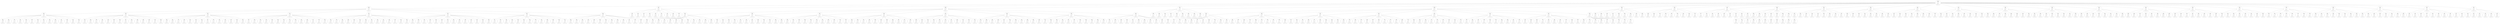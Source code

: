 graph "G" {
  node [
    fontname = "Courier";
  ];
  "3920" [
    label = "Visits: 511\nValue: 417\na . b . a a \n. . . . . a \n. b . b . . \na . . b . a \n. . . . . . \n. b . . a . \n\na: 1 | A: 0 | \nb: 3 | B: 0 | \n\n\nO \"B\" jogou, vez do \"A\":";
  ];
  "3921" [
    label = "Visits: 119\nValue: 111\na . . . a a \n. . a . . a \n. b . . . . \na . . b b a \n. . . . . . \n. b . . a . \n\na: 0 | A: 0 | \nb: 4 | B: 0 | \n\n\nO \"B\" jogou, vez do \"A\":";
  ];
  "3922" [
    label = "Visits: 15\nValue: 1\na . . . a . \n. . a . . a \n. b . . . . \na . . b b a \n. . . . . . \n. b . . a . \n\na: 0 | A: 1 | \nb: 4 | B: 0 | \n\n\nO \"A\" jogou, vez do \"B\":";
  ];
  "3923" [
    label = "Visits: 1\nValue: 1\na . . b . a \n. . a . . a \n. b . . . . \na . . b b a \n. . . . . . \n. b . . a . \n\na: 0 | A: 1 | \nb: 3 | B: 0 | \n\n\nO \"B\" jogou, vez do \"A\":";
  ];
  "3924" [
    label = "Visits: 1\nValue: 1\na . . . a . \n. . a . . a \n. b . . b . \na . . . b a \n. . b . . . \n. . . . a . \n\na: 0 | A: 1 | \nb: 4 | B: 0 | \n\n\nO \"B\" jogou, vez do \"A\":";
  ];
  "3925" [
    label = "Visits: 1\nValue: 1\n. . . . a . \nb . a . . a \n. . . . . . \na . . . . a \n. . . . . . \n. b . . a . \n\na: 1 | A: 1 | \nb: 3 | B: 3 | \n\n\nO \"B\" jogou, vez do \"A\":";
  ];
  "3926" [
    label = "Visits: 1\nValue: 1\na . . . a . \n. . a . . a \n. b . . . . \na . . b b a \n. . . . . . \nb . b . a . \n\na: 0 | A: 1 | \nb: 3 | B: 0 | \n\n\nO \"B\" jogou, vez do \"A\":";
  ];
  "3927" [
    label = "Visits: 1\nValue: 1\na . . . a . \n. . a . . a \n. b . . . . \n. . . b b a \n. b . . . . \n. . . . a . \n\na: 1 | A: 1 | \nb: 4 | B: 0 | \n\n\nO \"B\" jogou, vez do \"A\":";
  ];
  "3928" [
    label = "Visits: 1\nValue: 1\na . . . a . \nb . a . . a \n. . . . . . \na . . . . a \n. . . . . . \n. b . . a . \n\na: 0 | A: 1 | \nb: 3 | B: 3 | \n\n\nO \"B\" jogou, vez do \"A\":";
  ];
  "3929" [
    label = "Visits: 1\nValue: 1\na . . a . b \n. . a . . . \n. b . . . a \na . . b b a \n. . . . . . \n. b . . a . \n\na: 0 | A: 1 | \nb: 3 | B: 0 | \n\n\nO \"B\" jogou, vez do \"A\":";
  ];
  "3930" [
    label = "Visits: 1\nValue: 1\na . . . . . \n. a . b . a \n. b . . . . \na . . b b a \n. . . . . . \n. b . . a . \n\na: 1 | A: 1 | \nb: 3 | B: 0 | \n\n\nO \"B\" jogou, vez do \"A\":";
  ];
  "3931" [
    label = "Visits: 1\nValue: 1\n. . . . a . \n. b . a . a \n. . . . . . \na b . b b a \n. . . . . . \n. b . . a . \n\na: 1 | A: 1 | \nb: 3 | B: 0 | \n\n\nO \"B\" jogou, vez do \"A\":";
  ];
  "3932" [
    label = "Visits: 1\nValue: 1\na . a . a . \n. . . . . a \nb . b . . . \na . . . b a \n. . . . b . \n. b . . a . \n\na: 0 | A: 1 | \nb: 3 | B: 0 | \n\n\nO \"B\" jogou, vez do \"A\":";
  ];
  "3933" [
    label = "Visits: 1\nValue: 1\n. b . . a . \n. . . . . a \n. b . a . . \na . . b b a \n. . . . . . \n. b . . a . \n\na: 1 | A: 1 | \nb: 3 | B: 0 | \n\n\nO \"B\" jogou, vez do \"A\":";
  ];
  "3934" [
    label = "Visits: 1\nValue: 1\na . . . a . \n. b a . . a \n. . . . . . \n. b . b b a \n. . . . . . \n. b . . a . \n\na: 1 | A: 1 | \nb: 3 | B: 0 | \n\n\nO \"B\" jogou, vez do \"A\":";
  ];
  "3935" [
    label = "Visits: 1\nValue: 1\na . . . a . \n. . a . . a \n. b . . . . \na . . b b a \n. . . . . . \n. b . b . a \n\na: 0 | A: 1 | \nb: 3 | B: 0 | \n\n\nO \"B\" jogou, vez do \"A\":";
  ];
  "3936" [
    label = "Visits: 1\nValue: 1\na . . . a . \n. . a . . a \n. b . b . b \na . . . . a \n. . . b . . \n. b . . . . \n\na: 1 | A: 1 | \nb: 3 | B: 0 | \n\n\nO \"B\" jogou, vez do \"A\":";
  ];
  "3937" [
    label = "Visits: 15\nValue: 1\na . . . a a \n. . a . . a \n. b . . . . \na . . b b . \n. . . . . . \n. b . . a . \n\na: 0 | A: 1 | \nb: 4 | B: 0 | \n\n\nO \"A\" jogou, vez do \"B\":";
  ];
  "3938" [
    label = "Visits: 1\nValue: 1\na . . . a a \n. . a . . a \n. b . . . . \na . . b b . \n. . . . . . \n. b . a . b \n\na: 0 | A: 1 | \nb: 3 | B: 0 | \n\n\nO \"B\" jogou, vez do \"A\":";
  ];
  "3939" [
    label = "Visits: 1\nValue: 1\na . b . a a \n. . . . . a \n. b a . . . \na . . b b . \n. . . . . . \n. b . . a . \n\na: 0 | A: 1 | \nb: 3 | B: 0 | \n\n\nO \"B\" jogou, vez do \"A\":";
  ];
  "3940" [
    label = "Visits: 1\nValue: 1\na . . . a a \nb . a . . a \n. . . . . . \na . . . . . \n. . . . . . \n. b . . a . \n\na: 0 | A: 1 | \nb: 3 | B: 3 | \n\n\nO \"B\" jogou, vez do \"A\":";
  ];
  "3941" [
    label = "Visits: 1\nValue: 1\n. . . . a a \n. b . a . a \n. . . . . . \na b . b b . \n. . . . . . \n. b . . a . \n\na: 1 | A: 1 | \nb: 3 | B: 0 | \n\n\nO \"B\" jogou, vez do \"A\":";
  ];
  "3942" [
    label = "Visits: 1\nValue: 1\na . . . a a \n. . a . . a \n. b . . . b \na . . b . . \n. . . b . . \n. b . . a . \n\na: 0 | A: 1 | \nb: 3 | B: 0 | \n\n\nO \"B\" jogou, vez do \"A\":";
  ];
  "3943" [
    label = "Visits: 1\nValue: 1\na a . . a a \n. . . . . a \n. b . b . . \na . . . . . \n. . . b . b \n. b . . a . \n\na: 0 | A: 1 | \nb: 3 | B: 0 | \n\n\nO \"B\" jogou, vez do \"A\":";
  ];
  "3944" [
    label = "Visits: 1\nValue: 1\na . . . a a \n. . a . . a \n. b . b . b \na . . . . . \n. . . b . . \n. b . . . . \n\na: 1 | A: 1 | \nb: 3 | B: 0 | \n\n\nO \"B\" jogou, vez do \"A\":";
  ];
  "3945" [
    label = "Visits: 1\nValue: 1\na . . . . . \n. . a . b . \n. b . . . . \na . . b b . \n. . . . . . \n. b . . a . \n\na: 3 | A: 1 | \nb: 3 | B: 0 | \n\n\nO \"B\" jogou, vez do \"A\":";
  ];
  "3946" [
    label = "Visits: 1\nValue: 1\na . . . a a \n. . a . . a \n. b . . b . \na . . . b . \n. . b . . . \n. . . . a . \n\na: 0 | A: 1 | \nb: 4 | B: 0 | \n\n\nO \"B\" jogou, vez do \"A\":";
  ];
  "3947" [
    label = "Visits: 1\nValue: 1\na . . . a a \n. . a . . a \n. b . b . . \na . . b . . \n. . . . . b \n. b . . . . \n\na: 1 | A: 1 | \nb: 3 | B: 0 | \n\n\nO \"B\" jogou, vez do \"A\":";
  ];
  "3948" [
    label = "Visits: 1\nValue: 1\na . . b a a \n. . a . . a \n. b . . . . \na . . b b . \n. . . . . . \n. b . . a . \n\na: 0 | A: 1 | \nb: 3 | B: 0 | \n\n\nO \"B\" jogou, vez do \"A\":";
  ];
  "3949" [
    label = "Visits: 1\nValue: 1\na . . . a a \n. . a . . a \nb . b . . . \n. . . b b . \na . . . . . \n. b . . a . \n\na: 0 | A: 1 | \nb: 3 | B: 0 | \n\n\nO \"B\" jogou, vez do \"A\":";
  ];
  "3950" [
    label = "Visits: 1\nValue: 1\n. b . . a a \n. . . . . a \n. b . a . . \na . . b b . \n. . . . . . \n. b . . a . \n\na: 1 | A: 1 | \nb: 3 | B: 0 | \n\n\nO \"B\" jogou, vez do \"A\":";
  ];
  "3951" [
    label = "Visits: 1\nValue: 1\na . . . a a \n. . a . . a \n. b b . b . \na . . . . . \n. . . . b . \n. b . . . . \n\na: 1 | A: 1 | \nb: 3 | B: 0 | \n\n\nO \"B\" jogou, vez do \"A\":";
  ];
  "3952" [
    label = "Visits: 15\nValue: 1\na . . . . a \n. . a . . a \n. b . . . . \na . . b b a \n. . . . . . \n. b . . a . \n\na: 0 | A: 1 | \nb: 4 | B: 0 | \n\n\nO \"A\" jogou, vez do \"B\":";
  ];
  "3953" [
    label = "Visits: 1\nValue: 1\na . . . . a \n. . a . . a \n. b . b . b \na . . . . a \n. . . b . . \n. b . . . . \n\na: 1 | A: 1 | \nb: 3 | B: 0 | \n\n\nO \"B\" jogou, vez do \"A\":";
  ];
  "3954" [
    label = "Visits: 1\nValue: 1\na . b . . a \n. . . . . a \n. b a . . . \na . . b b a \n. . . . . . \n. b . . a . \n\na: 0 | A: 1 | \nb: 3 | B: 0 | \n\n\nO \"B\" jogou, vez do \"A\":";
  ];
  "3955" [
    label = "Visits: 1\nValue: 1\n. . . . . a \nb . a . . a \n. . . . . . \na . . . . a \n. . . . . . \n. b . . a . \n\na: 1 | A: 1 | \nb: 3 | B: 3 | \n\n\nO \"B\" jogou, vez do \"A\":";
  ];
  "3956" [
    label = "Visits: 1\nValue: 1\na . . . . a \n. . a . . a \n. b b . b . \na . . . . . \n. . . . b . \n. b . . . . \n\na: 2 | A: 1 | \nb: 3 | B: 0 | \n\n\nO \"B\" jogou, vez do \"A\":";
  ];
  "3957" [
    label = "Visits: 1\nValue: 1\na . . . . a \n. a . b . a \n. b . . . . \na . . b b a \n. . . . . . \n. b . . a . \n\na: 0 | A: 1 | \nb: 3 | B: 0 | \n\n\nO \"B\" jogou, vez do \"A\":";
  ];
  "3958" [
    label = "Visits: 1\nValue: 1\na . . . . a \n. . a . . a \n. b . . . b \na . . b . . \n. . . b . a \n. b . . a . \n\na: 0 | A: 1 | \nb: 3 | B: 0 | \n\n\nO \"B\" jogou, vez do \"A\":";
  ];
  "3959" [
    label = "Visits: 1\nValue: 1\na . . . . a \n. b a . . a \n. . . . . . \n. b . b b a \n. . . . . . \n. b . . a . \n\na: 1 | A: 1 | \nb: 3 | B: 0 | \n\n\nO \"B\" jogou, vez do \"A\":";
  ];
  "3960" [
    label = "Visits: 1\nValue: 1\na . . . . . \n. . a . . . \n. b . b . . \na . . b . . \n. . . . . b \n. b . . . . \n\na: 1 | A: 4 | \nb: 3 | B: 0 | \n\n\nO \"B\" jogou, vez do \"A\":";
  ];
  "3961" [
    label = "Visits: 1\nValue: 1\na . . . . a \nb . a . . a \n. . . . . . \na . . . . a \n. . . . . . \n. b . . a . \n\na: 0 | A: 1 | \nb: 3 | B: 3 | \n\n\nO \"B\" jogou, vez do \"A\":";
  ];
  "3962" [
    label = "Visits: 1\nValue: 1\na . . . . a \n. . a . . a \n. b . . . . \n. . . b b a \n. b . . . . \n. . . . a . \n\na: 1 | A: 1 | \nb: 4 | B: 0 | \n\n\nO \"B\" jogou, vez do \"A\":";
  ];
  "3963" [
    label = "Visits: 1\nValue: 1\na . . . . a \n. . a . . a \n. b . . . . \na . . b b a \n. . . . . . \n. b . a . b \n\na: 0 | A: 1 | \nb: 3 | B: 0 | \n\n\nO \"B\" jogou, vez do \"A\":";
  ];
  "3964" [
    label = "Visits: 1\nValue: 1\na . . . . a \n. . a . . . \n. b . . b . \na . . . . . \n. . b . b . \n. b . . a . \n\na: 2 | A: 1 | \nb: 3 | B: 0 | \n\n\nO \"B\" jogou, vez do \"A\":";
  ];
  "3965" [
    label = "Visits: 1\nValue: 1\na . . . . a \n. . a . . a \n. b . . . . \na . . b b a \n. . . . . . \nb . b . a . \n\na: 0 | A: 1 | \nb: 3 | B: 0 | \n\n\nO \"B\" jogou, vez do \"A\":";
  ];
  "3966" [
    label = "Visits: 1\nValue: 1\na . a . . a \n. . . . . a \nb . b . . . \na . . . b a \n. . . . b . \n. b . . a . \n\na: 0 | A: 1 | \nb: 3 | B: 0 | \n\n\nO \"B\" jogou, vez do \"A\":";
  ];
  "3967" [
    label = "Visits: 15\nValue: 1\na . . . a a \n. . . . . a \n. b . . . . \na . . b b a \n. . . . . . \n. b . . a . \n\na: 0 | A: 1 | \nb: 4 | B: 0 | \n\n\nO \"A\" jogou, vez do \"B\":";
  ];
  "3968" [
    label = "Visits: 1\nValue: 1\na . . . a . \n. . . . . . \n. b . b . . \na . . b . . \n. . . . . b \n. b . . . . \n\na: 1 | A: 4 | \nb: 3 | B: 0 | \n\n\nO \"B\" jogou, vez do \"A\":";
  ];
  "3969" [
    label = "Visits: 1\nValue: 1\na . . . a a \n. . . . . a \n. b b . b . \na . . . . . \n. . . . b . \n. b . . . . \n\na: 2 | A: 1 | \nb: 3 | B: 0 | \n\n\nO \"B\" jogou, vez do \"A\":";
  ];
  "3970" [
    label = "Visits: 1\nValue: 1\n. b . . a a \n. . . . . a \n. b . . . . \na . . b b a \n. . . . . . \n. b . . a . \n\na: 1 | A: 1 | \nb: 3 | B: 0 | \n\n\nO \"B\" jogou, vez do \"A\":";
  ];
  "3971" [
    label = "Visits: 1\nValue: 1\na . . . a a \n. . . . . a \n. b . . . b \na . . b . . \n. . . b . a \n. b . . a . \n\na: 0 | A: 1 | \nb: 3 | B: 0 | \n\n\nO \"B\" jogou, vez do \"A\":";
  ];
  "3972" [
    label = "Visits: 1\nValue: 1\n. . . . a a \n. b . . . a \n. . . . . . \na b . b b a \n. . . . . . \n. b . . a . \n\na: 1 | A: 1 | \nb: 3 | B: 0 | \n\n\nO \"B\" jogou, vez do \"A\":";
  ];
  "3973" [
    label = "Visits: 1\nValue: 1\na . . . a a \n. . . . . a \n. b . . . . \na . . b b a \n. . . . . . \n. b . a . b \n\na: 0 | A: 1 | \nb: 3 | B: 0 | \n\n\nO \"B\" jogou, vez do \"A\":";
  ];
  "3974" [
    label = "Visits: 1\nValue: 1\na . . . a a \n. . . . . a \n. b . . . . \na . . b b a \n. . . . . . \nb . b . a . \n\na: 0 | A: 1 | \nb: 3 | B: 0 | \n\n\nO \"B\" jogou, vez do \"A\":";
  ];
  "3975" [
    label = "Visits: 1\nValue: 1\na . . . a a \n. . . . . a \n. b . . . . \na . . b b a \n. . . . . . \n. b . b . a \n\na: 0 | A: 1 | \nb: 3 | B: 0 | \n\n\nO \"B\" jogou, vez do \"A\":";
  ];
  "3976" [
    label = "Visits: 1\nValue: 1\na . . . a a \n. . . . . a \n. b . . . . \n. . . b b a \n. b . . . . \n. . . . a . \n\na: 1 | A: 1 | \nb: 4 | B: 0 | \n\n\nO \"B\" jogou, vez do \"A\":";
  ];
  "3977" [
    label = "Visits: 1\nValue: 1\na . . . . a \n. . . b . a \n. b . . . . \na . . b b a \n. . . . . . \n. b . . a . \n\na: 1 | A: 1 | \nb: 3 | B: 0 | \n\n\nO \"B\" jogou, vez do \"A\":";
  ];
  "3978" [
    label = "Visits: 1\nValue: 1\na . . . a a \n. . b . . a \n. b . . . . \na . . b b a \n. . . . . . \n. b . . a . \n\na: 0 | A: 1 | \nb: 3 | B: 0 | \n\n\nO \"B\" jogou, vez do \"A\":";
  ];
  "3979" [
    label = "Visits: 1\nValue: 1\na . . . . . \n. . . . b . \n. b . . . . \na . . b b a \n. . . . . . \n. b . . a . \n\na: 3 | A: 1 | \nb: 3 | B: 0 | \n\n\nO \"B\" jogou, vez do \"A\":";
  ];
  "3980" [
    label = "Visits: 1\nValue: 1\n. . . . a a \nb . . . . a \n. . . . . . \na . . . . a \n. . . . . . \n. b . . a . \n\na: 1 | A: 1 | \nb: 3 | B: 3 | \n\n\nO \"B\" jogou, vez do \"A\":";
  ];
  "3981" [
    label = "Visits: 1\nValue: 1\na . . . a a \n. . . . . a \na b . . . . \n. . . b b a \nb . . . . . \n. . . . a . \n\na: 0 | A: 1 | \nb: 4 | B: 0 | \n\n\nO \"B\" jogou, vez do \"A\":";
  ];
  "3982" [
    label = "Visits: 15\nValue: 1\n. . . . a a \n. . a . . a \n. b . . . . \na . . b b a \n. . . . . . \n. b . . a . \n\na: 0 | A: 1 | \nb: 4 | B: 0 | \n\n\nO \"A\" jogou, vez do \"B\":";
  ];
  "3983" [
    label = "Visits: 1\nValue: 1\n. b . . a a \n. . . . . a \n. b . a . . \na . . b b a \n. . . . . . \n. b . . a . \n\na: 0 | A: 1 | \nb: 3 | B: 0 | \n\n\nO \"B\" jogou, vez do \"A\":";
  ];
  "3984" [
    label = "Visits: 1\nValue: 1\n. . . . a a \nb . a . . a \n. . . . . . \na . . . . a \n. . . . . . \n. b . . a . \n\na: 0 | A: 1 | \nb: 3 | B: 3 | \n\n\nO \"B\" jogou, vez do \"A\":";
  ];
  "3985" [
    label = "Visits: 1\nValue: 1\n. . . . a a \n. . a . . a \n. b . . . . \na . . b b a \n. . . . . . \n. b . b . a \n\na: 0 | A: 1 | \nb: 3 | B: 0 | \n\n\nO \"B\" jogou, vez do \"A\":";
  ];
  "3986" [
    label = "Visits: 1\nValue: 1\n. . . . a a \n. . a . . a \na b . . . . \n. . . b b a \nb . . . . . \n. . . . a . \n\na: 0 | A: 1 | \nb: 4 | B: 0 | \n\n\nO \"B\" jogou, vez do \"A\":";
  ];
  "3987" [
    label = "Visits: 1\nValue: 1\n. . . . a a \n. . a . . a \n. b . . b . \na . . . b a \n. . b . . . \n. . . . a . \n\na: 0 | A: 1 | \nb: 4 | B: 0 | \n\n\nO \"B\" jogou, vez do \"A\":";
  ];
  "3988" [
    label = "Visits: 1\nValue: 1\n. . . . a a \n. b . a . a \n. . . . . . \na b . b b a \n. . . . . . \n. b . . a . \n\na: 0 | A: 1 | \nb: 3 | B: 0 | \n\n\nO \"B\" jogou, vez do \"A\":";
  ];
  "3989" [
    label = "Visits: 1\nValue: 1\n. . . . a a \n. . a . . a \nb . b . . . \n. . . b b a \na . . . . . \n. b . . a . \n\na: 0 | A: 1 | \nb: 3 | B: 0 | \n\n\nO \"B\" jogou, vez do \"A\":";
  ];
  "3990" [
    label = "Visits: 1\nValue: 1\n. . . . . . \n. . a . b . \n. b . . . . \na . . b b a \n. . . . . . \n. b . . a . \n\na: 3 | A: 1 | \nb: 3 | B: 0 | \n\n\nO \"B\" jogou, vez do \"A\":";
  ];
  "3991" [
    label = "Visits: 1\nValue: 1\n. . . . a a \n. . a . . a \n. b . . . . \na . . b b a \n. . . . . . \n. b . a . b \n\na: 0 | A: 1 | \nb: 3 | B: 0 | \n\n\nO \"B\" jogou, vez do \"A\":";
  ];
  "3992" [
    label = "Visits: 1\nValue: 1\n. . . . a a \n. . a . . a \n. b . . . . \na . . b b a \n. . . . . . \nb . b . a . \n\na: 0 | A: 1 | \nb: 3 | B: 0 | \n\n\nO \"B\" jogou, vez do \"A\":";
  ];
  "3993" [
    label = "Visits: 1\nValue: 1\n. . . . a a \n. . a . . a \n. b . b . b \na . . . . a \n. . . b . . \n. b . . . . \n\na: 1 | A: 1 | \nb: 3 | B: 0 | \n\n\nO \"B\" jogou, vez do \"A\":";
  ];
  "3994" [
    label = "Visits: 1\nValue: 1\n. . . . a . \n. . a . . . \n. b . b . . \na . . b . . \n. . . . . b \n. b . . . . \n\na: 1 | A: 4 | \nb: 3 | B: 0 | \n\n\nO \"B\" jogou, vez do \"A\":";
  ];
  "3995" [
    label = "Visits: 1\nValue: 1\n. a . . a a \n. . . . . a \n. b . b . . \na . . . . a \n. . . b . b \n. b . . a . \n\na: 0 | A: 1 | \nb: 3 | B: 0 | \n\n\nO \"B\" jogou, vez do \"A\":";
  ];
  "3996" [
    label = "Visits: 1\nValue: 1\n. . . . a a \n. . a . . a \n. b . . . . \n. . . b b a \n. b . . . . \n. . . . a . \n\na: 1 | A: 1 | \nb: 4 | B: 0 | \n\n\nO \"B\" jogou, vez do \"A\":";
  ];
  "3997" [
    label = "Visits: 15\nValue: 1\na . . . a a \n. . a . . . \n. b . . . . \na . . b b a \n. . . . . . \n. b . . a . \n\na: 0 | A: 1 | \nb: 4 | B: 0 | \n\n\nO \"A\" jogou, vez do \"B\":";
  ];
  "3998" [
    label = "Visits: 1\nValue: 1\na . . . a a \n. . a . . . \n. b . b . b \na . . . . a \n. . . b . . \n. b . . . . \n\na: 1 | A: 1 | \nb: 3 | B: 0 | \n\n\nO \"B\" jogou, vez do \"A\":";
  ];
  "3999" [
    label = "Visits: 1\nValue: 1\na . . . a a \n. b a . . . \n. . . . . . \n. b . b b a \n. . . . . . \n. b . . a . \n\na: 1 | A: 1 | \nb: 3 | B: 0 | \n\n\nO \"B\" jogou, vez do \"A\":";
  ];
  "4000" [
    label = "Visits: 1\nValue: 1\na . . . a a \n. . a . . . \n. b . . . . \n. . . b b a \n. b . . . . \n. . . . a . \n\na: 1 | A: 1 | \nb: 4 | B: 0 | \n\n\nO \"B\" jogou, vez do \"A\":";
  ];
  "4001" [
    label = "Visits: 1\nValue: 1\na . . . a a \n. . a . . . \na b . . . . \n. . . b b a \nb . . . . . \n. . . . a . \n\na: 0 | A: 1 | \nb: 4 | B: 0 | \n\n\nO \"B\" jogou, vez do \"A\":";
  ];
  "4002" [
    label = "Visits: 1\nValue: 1\na . . . a a \n. . a . . . \n. b . . b . \na . . . b a \n. . b . . . \n. . . . a . \n\na: 0 | A: 1 | \nb: 4 | B: 0 | \n\n\nO \"B\" jogou, vez do \"A\":";
  ];
  "4003" [
    label = "Visits: 1\nValue: 1\na . . . a a \n. . a . . . \n. b b . b . \na . . . . . \n. . . . b . \n. b . . . . \n\na: 2 | A: 1 | \nb: 3 | B: 0 | \n\n\nO \"B\" jogou, vez do \"A\":";
  ];
  "4004" [
    label = "Visits: 1\nValue: 1\na a . . a a \n. . . . . . \n. b . b . . \na . . . . a \n. . . b . b \n. b . . a . \n\na: 0 | A: 1 | \nb: 3 | B: 0 | \n\n\nO \"B\" jogou, vez do \"A\":";
  ];
  "4005" [
    label = "Visits: 1\nValue: 1\na . a . a a \n. . . . . . \nb . b . . . \na . . . b a \n. . . . b . \n. b . . a . \n\na: 0 | A: 1 | \nb: 3 | B: 0 | \n\n\nO \"B\" jogou, vez do \"A\":";
  ];
  "4006" [
    label = "Visits: 1\nValue: 1\na . . . a a \n. . a . . . \n. b . . . . \na . . b b a \n. . . . . . \nb . b . a . \n\na: 0 | A: 1 | \nb: 3 | B: 0 | \n\n\nO \"B\" jogou, vez do \"A\":";
  ];
  "4007" [
    label = "Visits: 1\nValue: 1\na . . . a a \n. . a . . . \n. b . . b . \na . . . . . \n. . b . b . \n. b . . a . \n\na: 1 | A: 1 | \nb: 3 | B: 0 | \n\n\nO \"B\" jogou, vez do \"A\":";
  ];
  "4008" [
    label = "Visits: 1\nValue: 1\na . b . a a \n. . . . . . \n. b a . . . \na . . b b a \n. . . . . . \n. b . . a . \n\na: 0 | A: 1 | \nb: 3 | B: 0 | \n\n\nO \"B\" jogou, vez do \"A\":";
  ];
  "4009" [
    label = "Visits: 1\nValue: 1\na . . . . . \n. . a . b . \n. b . . . . \na . . b b a \n. . . . . . \n. b . . a . \n\na: 2 | A: 1 | \nb: 3 | B: 0 | \n\n\nO \"B\" jogou, vez do \"A\":";
  ];
  "4010" [
    label = "Visits: 1\nValue: 1\na . . . a a \n. . a . . . \n. b . . . . \na . . b b a \n. . . . . . \nb . b . a . \n\na: 0 | A: 1 | \nb: 3 | B: 0 | \n\n\nO \"B\" jogou, vez do \"A\":";
  ];
  "4011" [
    label = "Visits: 1\nValue: 1\na . . b a a \n. . a . . . \n. b . . . . \na . . b b a \n. . . . . . \n. b . . a . \n\na: 0 | A: 1 | \nb: 3 | B: 0 | \n\n\nO \"B\" jogou, vez do \"A\":";
  ];
  "4012" [
    label = "Visits: 14\nValue: 1\na . . . a a \n. . a . . a \n. b . . . . \n. . . b b a \n. . . . . . \n. b . . a . \n\na: 0 | A: 1 | \nb: 4 | B: 0 | \n\n\nO \"A\" jogou, vez do \"B\":";
  ];
  "4013" [
    label = "Visits: 1\nValue: 1\na . . . . . \n. . a . b . \n. b . . . . \n. . . b b a \n. . . . . . \n. b . . a . \n\na: 3 | A: 1 | \nb: 3 | B: 0 | \n\n\nO \"B\" jogou, vez do \"A\":";
  ];
  "4014" [
    label = "Visits: 1\nValue: 1\na . . . a a \n. . a . . . \n. b . . b . \n. . . . . . \n. . b . b . \n. b . . a . \n\na: 2 | A: 1 | \nb: 3 | B: 0 | \n\n\nO \"B\" jogou, vez do \"A\":";
  ];
  "4015" [
    label = "Visits: 1\nValue: 1\n. . . . a a \n. b . a . a \n. . . . . . \n. b . b b a \n. . . . . . \n. b . . a . \n\na: 1 | A: 1 | \nb: 3 | B: 0 | \n\n\nO \"B\" jogou, vez do \"A\":";
  ];
  "4016" [
    label = "Visits: 1\nValue: 1\na . . . a a \n. . a . . a \n. b . . . . \n. . . b b a \n. b . . . . \n. . . . a . \n\na: 0 | A: 1 | \nb: 4 | B: 0 | \n\n\nO \"B\" jogou, vez do \"A\":";
  ];
  "4017" [
    label = "Visits: 1\nValue: 1\na . . . a a \n. . a . . a \n. b . . . . \n. . . b b a \n. . . . . . \nb . b . a . \n\na: 0 | A: 1 | \nb: 3 | B: 0 | \n\n\nO \"B\" jogou, vez do \"A\":";
  ];
  "4018" [
    label = "Visits: 1\nValue: 1\na . . . a a \n. . a . . a \n. b . . . . \nb . . b b a \n. . . . . . \n. b . . a . \n\na: 0 | A: 1 | \nb: 3 | B: 0 | \n\n\nO \"B\" jogou, vez do \"A\":";
  ];
  "4019" [
    label = "Visits: 1\nValue: 1\na . . . a a \n. . a . . a \n. b . b . b \n. . . . . a \n. . . b . . \n. b . . . . \n\na: 1 | A: 1 | \nb: 3 | B: 0 | \n\n\nO \"B\" jogou, vez do \"A\":";
  ];
  "4020" [
    label = "Visits: 1\nValue: 1\n. . . . a a \nb . a . . a \n. . . . . . \n. . . . . a \n. . . . . . \n. b . . a . \n\na: 1 | A: 1 | \nb: 3 | B: 3 | \n\n\nO \"B\" jogou, vez do \"A\":";
  ];
  "4021" [
    label = "Visits: 1\nValue: 1\n. b . . a a \n. . . . . a \n. b . a . . \n. . . b b a \n. . . . . . \n. b . . a . \n\na: 1 | A: 1 | \nb: 3 | B: 0 | \n\n\nO \"B\" jogou, vez do \"A\":";
  ];
  "4022" [
    label = "Visits: 1\nValue: 1\na . . . a a \n. . a . . a \n. b . . . . \n. . . b b a \n. . . . . . \nb . b . a . \n\na: 0 | A: 1 | \nb: 3 | B: 0 | \n\n\nO \"B\" jogou, vez do \"A\":";
  ];
  "4023" [
    label = "Visits: 1\nValue: 1\na . . . a a \n. . a . . a \n. b b . b . \n. . . . . . \n. . . . b . \n. b . . . . \n\na: 2 | A: 1 | \nb: 3 | B: 0 | \n\n\nO \"B\" jogou, vez do \"A\":";
  ];
  "4024" [
    label = "Visits: 1\nValue: 1\na . . . a a \n. . a . . a \n. b . . b . \n. . . . b a \n. . b . . . \n. . . . a . \n\na: 0 | A: 1 | \nb: 4 | B: 0 | \n\n\nO \"B\" jogou, vez do \"A\":";
  ];
  "4025" [
    label = "Visits: 1\nValue: 1\na . . . . a \n. a . b . a \n. b . . . . \n. . . b b a \n. . . . . . \n. b . . a . \n\na: 1 | A: 1 | \nb: 3 | B: 0 | \n\n\nO \"B\" jogou, vez do \"A\":";
  ];
  "4026" [
    label = "Visits: 14\nValue: 1\na . . . a a \n. . a . . a \n. b . . . . \na . . b b a \n. . . . . . \n. b . . . . \n\na: 0 | A: 1 | \nb: 4 | B: 0 | \n\n\nO \"A\" jogou, vez do \"B\":";
  ];
  "4027" [
    label = "Visits: 1\nValue: 1\na . b . a a \n. . . . . a \n. b a . . . \na . . b b a \n. . . . . . \n. b . . . . \n\na: 0 | A: 1 | \nb: 3 | B: 0 | \n\n\nO \"B\" jogou, vez do \"A\":";
  ];
  "4028" [
    label = "Visits: 1\nValue: 1\na . . . a a \n. . a . . a \n. b . . . . \n. . . b b a \n. b . . . . \n. . . . . . \n\na: 1 | A: 1 | \nb: 4 | B: 0 | \n\n\nO \"B\" jogou, vez do \"A\":";
  ];
  "4029" [
    label = "Visits: 1\nValue: 1\na . . . a a \n. . a . . a \n. b . . . . \na . . b b a \n. . . . . . \n. b . . . b \n\na: 0 | A: 1 | \nb: 3 | B: 0 | \n\n\nO \"B\" jogou, vez do \"A\":";
  ];
  "4030" [
    label = "Visits: 1\nValue: 1\na . . . . a \n. a . b . a \n. b . . . . \na . . b b a \n. . . . . . \n. b . . . . \n\na: 1 | A: 1 | \nb: 3 | B: 0 | \n\n\nO \"B\" jogou, vez do \"A\":";
  ];
  "4031" [
    label = "Visits: 1\nValue: 1\na . . . a a \n. . a . . a \n. b b . b . \na . . . . . \n. . . . b . \n. b . . . . \n\na: 1 | A: 1 | \nb: 3 | B: 0 | \n\n\nO \"B\" jogou, vez do \"A\":";
  ];
  "4032" [
    label = "Visits: 1\nValue: 1\na . . . a a \n. . a . . a \n. b . . b . \na . . . b a \n. . b . . . \n. . . . . . \n\na: 0 | A: 1 | \nb: 4 | B: 0 | \n\n\nO \"B\" jogou, vez do \"A\":";
  ];
  "4033" [
    label = "Visits: 1\nValue: 1\na . . . a a \n. . a . . a \n. b . . . b \na . . b . . \n. . . b . a \n. b . . . . \n\na: 0 | A: 1 | \nb: 3 | B: 0 | \n\n\nO \"B\" jogou, vez do \"A\":";
  ];
  "4034" [
    label = "Visits: 1\nValue: 1\na . . b a a \n. . a . . a \n. b . . . . \na . . b b a \n. . . . . . \n. b . . . . \n\na: 0 | A: 1 | \nb: 3 | B: 0 | \n\n\nO \"B\" jogou, vez do \"A\":";
  ];
  "4035" [
    label = "Visits: 1\nValue: 1\na . . . a a \n. . a . . a \n. b . . . . \na . . b b a \n. . . . . . \nb . b . . . \n\na: 0 | A: 1 | \nb: 3 | B: 0 | \n\n\nO \"B\" jogou, vez do \"A\":";
  ];
  "4036" [
    label = "Visits: 1\nValue: 1\n. b . . a a \n. . . . . a \n. b . a . . \na . . b b a \n. . . . . . \n. b . . . . \n\na: 1 | A: 1 | \nb: 3 | B: 0 | \n\n\nO \"B\" jogou, vez do \"A\":";
  ];
  "4037" [
    label = "Visits: 1\nValue: 1\na . . . . . \n. . a . b . \n. b . . . . \na . . b b a \n. . . . . . \n. b . . . . \n\na: 3 | A: 1 | \nb: 3 | B: 0 | \n\n\nO \"B\" jogou, vez do \"A\":";
  ];
  "4038" [
    label = "Visits: 1\nValue: 1\na . . . a a \nb . a . . a \n. . . . . . \na . . . . a \n. . . . . . \n. b . . . . \n\na: 0 | A: 1 | \nb: 3 | B: 3 | \n\n\nO \"B\" jogou, vez do \"A\":";
  ];
  "4039" [
    label = "Visits: 1\nValue: 1\na . . . a a \n. . a . . . \n. b . . b . \na . . . . . \n. . b . b . \n. b . . . . \n\na: 2 | A: 1 | \nb: 3 | B: 0 | \n\n\nO \"B\" jogou, vez do \"A\":";
  ];
  "4040" [
    label = "Visits: 10\nValue: 1\na . b . . . \n. . . . a . \n. b . . . . \na . b b . a \n. . . . . . \n. b . . a . \n\na: 3 | A: 0 | \nb: 3 | B: 0 | \n\n\nO \"A\" jogou, vez do \"B\":";
  ];
  "4041" [
    label = "Visits: 1\nValue: 1\na . b . . a \n. . . . . . \n. b . b . . \na . . . . a \n. b . b . . \n. b . . a . \n\na: 3 | A: 0 | \nb: 2 | B: 0 | \n\n\nO \"B\" jogou, vez do \"A\":";
  ];
  "4042" [
    label = "Visits: 1\nValue: 1\na . b . . . \n. . . . a . \n. b b . b . \na . . . . a \n. . b . . . \n. . . . a . \n\na: 3 | A: 0 | \nb: 3 | B: 0 | \n\n\nO \"B\" jogou, vez do \"A\":";
  ];
  "4043" [
    label = "Visits: 1\nValue: 1\na . b . . . \n. . . . a . \n. b b . . . \na . b . . . \n. . . . b . \n. b . . . . \n\na: 5 | A: 0 | \nb: 2 | B: 0 | \n\n\nO \"B\" jogou, vez do \"A\":";
  ];
  "4044" [
    label = "Visits: 1\nValue: 1\na . b . b . \n. . . . . . \n. b . . a . \na . b b . a \n. . . . . . \n. b . . a . \n\na: 3 | A: 0 | \nb: 2 | B: 0 | \n\n\nO \"B\" jogou, vez do \"A\":";
  ];
  "4045" [
    label = "Visits: 1\nValue: 1\na . b . . . \n. . . . a . \n. b . . . . \na . b b . a \n. . . . . . \nb . b . a . \n\na: 3 | A: 0 | \nb: 2 | B: 0 | \n\n\nO \"B\" jogou, vez do \"A\":";
  ];
  "4046" [
    label = "Visits: 1\nValue: 1\na . . . . . \n. . . b . a \n. b . . . . \na . b b . a \n. . . . . . \n. b . . a . \n\na: 3 | A: 0 | \nb: 3 | B: 0 | \n\n\nO \"B\" jogou, vez do \"A\":";
  ];
  "4047" [
    label = "Visits: 1\nValue: 1\na . b . . . \n. . . a . b \n. b . . . . \na . b b . a \n. . . . . . \n. b . . a . \n\na: 3 | A: 0 | \nb: 2 | B: 0 | \n\n\nO \"B\" jogou, vez do \"A\":";
  ];
  "4048" [
    label = "Visits: 1\nValue: 1\na . b . . b \n. . . . . . \n. b . a . . \na . b b . a \n. . . . . . \n. b . . a . \n\na: 3 | A: 0 | \nb: 2 | B: 0 | \n\n\nO \"B\" jogou, vez do \"A\":";
  ];
  "4049" [
    label = "Visits: 1\nValue: 1\na . b . . . \n. b . . a . \n. . . . . . \n. . . . . a \n. . . . . . \n. b . . a . \n\na: 4 | A: 0 | \nb: 2 | B: 3 | \n\n\nO \"B\" jogou, vez do \"A\":";
  ];
  "4050" [
    label = "Visits: 99\nValue: 91\na . b . a a \n. . . . . a \nb . a . b . \na . . . . a \n. . . . b . \n. b . . a . \n\na: 0 | A: 0 | \nb: 3 | B: 0 | \n\n\nO \"B\" jogou, vez do \"A\":";
  ];
  "4051" [
    label = "Visits: 13\nValue: 1\n. . b . a a \n. . . . . a \nb . a . b . \na . . . . a \n. . . . b . \n. b . . a . \n\na: 0 | A: 1 | \nb: 3 | B: 0 | \n\n\nO \"A\" jogou, vez do \"B\":";
  ];
  "4052" [
    label = "Visits: 1\nValue: 1\n. . b . a a \n. . . . . a \nb . a . b . \na . . . . a \n. . . . b . \nb . b . a . \n\na: 0 | A: 1 | \nb: 2 | B: 0 | \n\n\nO \"B\" jogou, vez do \"A\":";
  ];
  "4053" [
    label = "Visits: 1\nValue: 1\n. b . b a a \n. . . . . a \nb . a . b . \na . . . . a \n. . . . b . \n. b . . a . \n\na: 0 | A: 1 | \nb: 2 | B: 0 | \n\n\nO \"B\" jogou, vez do \"A\":";
  ];
  "4054" [
    label = "Visits: 1\nValue: 1\n. . b . a a \n. . a . . a \nb . . . b . \na . b . . a \n. . . . b . \n. b . . a . \n\na: 0 | A: 1 | \nb: 2 | B: 0 | \n\n\nO \"B\" jogou, vez do \"A\":";
  ];
  "4055" [
    label = "Visits: 1\nValue: 1\n. . . . . a \n. . . b . a \nb . . . b . \na a . . . a \n. . . . b . \n. b . . a . \n\na: 1 | A: 1 | \nb: 3 | B: 0 | \n\n\nO \"B\" jogou, vez do \"A\":";
  ];
  "4056" [
    label = "Visits: 1\nValue: 1\n. . . . a a \n. . b . . a \nb . . . b . \na . a . . a \n. . . . b . \n. b . . a . \n\na: 0 | A: 1 | \nb: 3 | B: 0 | \n\n\nO \"B\" jogou, vez do \"A\":";
  ];
  "4057" [
    label = "Visits: 1\nValue: 1\n. . b . a a \n. . . . . a \nb . a . b . \na . . b . a \n. . . . . . \n. b . a . b \n\na: 0 | A: 1 | \nb: 2 | B: 0 | \n\n\nO \"B\" jogou, vez do \"A\":";
  ];
  "4058" [
    label = "Visits: 1\nValue: 1\n. . b . a a \n. . . . . a \nb . a . b . \na . . . . a \n. . . . b . \nb . b . a . \n\na: 0 | A: 1 | \nb: 2 | B: 0 | \n\n\nO \"B\" jogou, vez do \"A\":";
  ];
  "4059" [
    label = "Visits: 1\nValue: 1\n. . b . a a \n. . . . . a \nb . a . b . \n. . . . . a \n. b . . b . \n. . . . a . \n\na: 1 | A: 1 | \nb: 3 | B: 0 | \n\n\nO \"B\" jogou, vez do \"A\":";
  ];
  "4060" [
    label = "Visits: 1\nValue: 1\n. . . . a a \n. b . . . a \n. . . . b . \na . . a . a \n. . . . b . \n. b . . a . \n\na: 0 | A: 1 | \nb: 4 | B: 0 | \n\n\nO \"B\" jogou, vez do \"A\":";
  ];
  "4061" [
    label = "Visits: 1\nValue: 1\n. . b . a a \nb . . . . a \nb . a . b . \na . . . . a \n. . . . b . \n. b . . a . \n\na: 0 | A: 1 | \nb: 2 | B: 0 | \n\n\nO \"B\" jogou, vez do \"A\":";
  ];
  "4062" [
    label = "Visits: 1\nValue: 1\n. . b . a a \n. . . . . a \nb a . b . b \na . . . . a \n. . . . b . \n. b . . a . \n\na: 0 | A: 1 | \nb: 2 | B: 0 | \n\n\nO \"B\" jogou, vez do \"A\":";
  ];
  "4063" [
    label = "Visits: 1\nValue: 1\n. . b . a a \n. a . . . a \nb . . . b . \na . . b . a \n. . . . . . \n. b . . a b \n\na: 0 | A: 1 | \nb: 2 | B: 0 | \n\n\nO \"B\" jogou, vez do \"A\":";
  ];
  "4064" [
    label = "Visits: 13\nValue: 1\na . b . a . \n. . . . . a \nb . a . b . \na . . . . a \n. . . . b . \n. b . . a . \n\na: 0 | A: 1 | \nb: 3 | B: 0 | \n\n\nO \"A\" jogou, vez do \"B\":";
  ];
  "4065" [
    label = "Visits: 1\nValue: 1\na . b . a . \n. . . . . a \n. b . a b . \n. . . . . a \n. . . . b . \n. b . . a . \n\na: 1 | A: 1 | \nb: 3 | B: 0 | \n\n\nO \"B\" jogou, vez do \"A\":";
  ];
  "4066" [
    label = "Visits: 1\nValue: 1\na . b . a . \n. . . . . a \nb a . b . b \na . . . . a \n. . . . b . \n. b . . a . \n\na: 0 | A: 1 | \nb: 2 | B: 0 | \n\n\nO \"B\" jogou, vez do \"A\":";
  ];
  "4067" [
    label = "Visits: 1\nValue: 1\na . . . a . \n. . b . . a \nb . . . b . \na . a . . a \n. . . . b . \n. b . . a . \n\na: 0 | A: 1 | \nb: 3 | B: 0 | \n\n\nO \"B\" jogou, vez do \"A\":";
  ];
  "4068" [
    label = "Visits: 1\nValue: 1\na . b . a . \n. . . . . a \nb . a . b . \n. . . . . a \n. b . . b . \n. . . . a . \n\na: 1 | A: 1 | \nb: 3 | B: 0 | \n\n\nO \"B\" jogou, vez do \"A\":";
  ];
  "4069" [
    label = "Visits: 1\nValue: 1\na . . . . . \n. . . b . a \nb . . . b . \na a . . . a \n. . . . b . \n. b . . a . \n\na: 1 | A: 1 | \nb: 3 | B: 0 | \n\n\nO \"B\" jogou, vez do \"A\":";
  ];
  "4070" [
    label = "Visits: 1\nValue: 1\na . b . a . \n. . . . . a \nb . a . b a \na . . . . . \n. . . b . b \n. b . . . . \n\na: 1 | A: 1 | \nb: 2 | B: 0 | \n\n\nO \"B\" jogou, vez do \"A\":";
  ];
  "4071" [
    label = "Visits: 1\nValue: 1\na . b . . . \n. . . . b . \nb . a . . . \na . . . b a \n. . . . b . \n. b . . a . \n\na: 2 | A: 1 | \nb: 2 | B: 0 | \n\n\nO \"B\" jogou, vez do \"A\":";
  ];
  "4072" [
    label = "Visits: 1\nValue: 1\na . b . a . \n. . . . . a \nb . a . b . \na . . . . a \n. . . . b . \n. b . b . a \n\na: 0 | A: 1 | \nb: 2 | B: 0 | \n\n\nO \"B\" jogou, vez do \"A\":";
  ];
  "4073" [
    label = "Visits: 1\nValue: 1\na . b . a . \n. . . a . a \n. . . . b . \n. b . . . a \n. . . . b . \n. b . . a . \n\na: 1 | A: 1 | \nb: 3 | B: 0 | \n\n\nO \"B\" jogou, vez do \"A\":";
  ];
  "4074" [
    label = "Visits: 1\nValue: 1\na . b . a a \n. . . . . . \nb . a b . b \na . . . . . \n. . . . b a \n. b . . a . \n\na: 0 | A: 1 | \nb: 2 | B: 0 | \n\n\nO \"B\" jogou, vez do \"A\":";
  ];
  "4075" [
    label = "Visits: 1\nValue: 1\na . b a . b \n. . . . . . \nb . a . b a \na . . . . a \n. . . . b . \n. b . . a . \n\na: 0 | A: 1 | \nb: 2 | B: 0 | \n\n\nO \"B\" jogou, vez do \"A\":";
  ];
  "4076" [
    label = "Visits: 1\nValue: 1\na . b . a . \n. . . . . a \nb . a . b . \na . . . . a \n. . b . b . \n. . . . a . \n\na: 0 | A: 1 | \nb: 3 | B: 0 | \n\n\nO \"B\" jogou, vez do \"A\":";
  ];
  "4077" [
    label = "Visits: 12\nValue: 1\na . b . a a \n. . . . . a \nb . . . b . \na . . . . a \n. . . . b . \n. b . . a . \n\na: 0 | A: 1 | \nb: 3 | B: 0 | \n\n\nO \"A\" jogou, vez do \"B\":";
  ];
  "4078" [
    label = "Visits: 1\nValue: 1\na . b . a a \n. . . . . a \nb . . b . b \na . . . . . \n. . . . b a \n. b . . a . \n\na: 0 | A: 1 | \nb: 2 | B: 0 | \n\n\nO \"B\" jogou, vez do \"A\":";
  ];
  "4079" [
    label = "Visits: 1\nValue: 1\na . b . a a \n. . . . . a \n. b . . b . \n. . . . . a \n. . . . b . \n. b . . a . \n\na: 1 | A: 1 | \nb: 3 | B: 0 | \n\n\nO \"B\" jogou, vez do \"A\":";
  ];
  "4080" [
    label = "Visits: 1\nValue: 1\na . b . a a \n. . . . . a \nb . . . b . \na . . . . a \n. . . b . b \n. b . . . . \n\na: 1 | A: 1 | \nb: 2 | B: 0 | \n\n\nO \"B\" jogou, vez do \"A\":";
  ];
  "4081" [
    label = "Visits: 1\nValue: 1\na b . b a a \n. . . . . a \nb . . . b . \na . . . . a \n. . . . b . \n. b . . a . \n\na: 0 | A: 1 | \nb: 2 | B: 0 | \n\n\nO \"B\" jogou, vez do \"A\":";
  ];
  "4082" [
    label = "Visits: 1\nValue: 1\n. b . b a a \n. . . . . a \nb . . . b . \na . . . . a \n. . . . b . \n. b . . a . \n\na: 1 | A: 1 | \nb: 2 | B: 0 | \n\n\nO \"B\" jogou, vez do \"A\":";
  ];
  "4083" [
    label = "Visits: 1\nValue: 1\na . b . a a \n. . . . . a \nb . . . b . \na . . b . a \n. . . . . . \n. b . a . b \n\na: 0 | A: 1 | \nb: 2 | B: 0 | \n\n\nO \"B\" jogou, vez do \"A\":";
  ];
  "4084" [
    label = "Visits: 1\nValue: 1\na . . . . a \n. . . b . a \nb . . . b . \na . . . . a \n. . . . b . \n. b . . a . \n\na: 1 | A: 1 | \nb: 3 | B: 0 | \n\n\nO \"B\" jogou, vez do \"A\":";
  ];
  "4085" [
    label = "Visits: 1\nValue: 1\na . b . a a \n. . . . . a \nb . . . b . \na . . . . a \nb . . . b . \n. . . . a . \n\na: 0 | A: 1 | \nb: 3 | B: 0 | \n\n\nO \"B\" jogou, vez do \"A\":";
  ];
  "4086" [
    label = "Visits: 1\nValue: 1\na . b . a a \n. . . . b a \nb . . . . . \na . . . b . \n. . . . b . \n. b . . a . \n\na: 1 | A: 1 | \nb: 2 | B: 0 | \n\n\nO \"B\" jogou, vez do \"A\":";
  ];
  "4087" [
    label = "Visits: 1\nValue: 1\n. . . . a a \n. b . . . a \n. . . . b . \na . . . . a \n. . . . b . \n. b . . a . \n\na: 1 | A: 1 | \nb: 4 | B: 0 | \n\n\nO \"B\" jogou, vez do \"A\":";
  ];
  "4088" [
    label = "Visits: 1\nValue: 1\na . b . a . \n. . . . . . \nb . . . b . \na . . . . . \n. . . b . b \n. b . . . . \n\na: 1 | A: 4 | \nb: 2 | B: 0 | \n\n\nO \"B\" jogou, vez do \"A\":";
  ];
  "4089" [
    label = "Visits: 12\nValue: 1\na . b . a a \n. . . . . a \nb . a . b . \na . . . . . \n. . . . b . \n. b . . a . \n\na: 0 | A: 1 | \nb: 3 | B: 0 | \n\n\nO \"A\" jogou, vez do \"B\":";
  ];
  "4090" [
    label = "Visits: 1\nValue: 1\na . b . a a \n. . . . . a \nb . a b . b \na . . . . . \n. . . . b . \n. b . . a . \n\na: 0 | A: 1 | \nb: 2 | B: 0 | \n\n\nO \"B\" jogou, vez do \"A\":";
  ];
  "4091" [
    label = "Visits: 1\nValue: 1\na . b . a a \n. . . . . a \nb . a . b . \na . . . . . \n. . . b . b \n. b . . . . \n\na: 1 | A: 1 | \nb: 2 | B: 0 | \n\n\nO \"B\" jogou, vez do \"A\":";
  ];
  "4092" [
    label = "Visits: 1\nValue: 1\n. . . . a a \n. b . . . a \n. . . . b . \na . . a . . \n. . . . b . \n. b . . a . \n\na: 1 | A: 1 | \nb: 4 | B: 0 | \n\n\nO \"B\" jogou, vez do \"A\":";
  ];
  "4093" [
    label = "Visits: 1\nValue: 1\na . b . a a \n. . . . . a \nb . a . b . \na . . . . . \nb . . . b . \n. . . . a . \n\na: 0 | A: 1 | \nb: 3 | B: 0 | \n\n\nO \"B\" jogou, vez do \"A\":";
  ];
  "4094" [
    label = "Visits: 1\nValue: 1\na . b . a a \n. . . . . a \n. b . a b . \n. . . . . . \n. . . . b . \n. b . . a . \n\na: 1 | A: 1 | \nb: 3 | B: 0 | \n\n\nO \"B\" jogou, vez do \"A\":";
  ];
  "4095" [
    label = "Visits: 1\nValue: 1\na . b . a a \n. . . . . a \nb . a . b . \na . . . . b \n. . . . . . \n. b . b . a \n\na: 0 | A: 1 | \nb: 2 | B: 0 | \n\n\nO \"B\" jogou, vez do \"A\":";
  ];
  "4096" [
    label = "Visits: 1\nValue: 1\na b . b a a \n. . . . . a \nb . a . b . \na . . . . . \n. . . . b . \n. b . . a . \n\na: 0 | A: 1 | \nb: 2 | B: 0 | \n\n\nO \"B\" jogou, vez do \"A\":";
  ];
  "4097" [
    label = "Visits: 1\nValue: 1\na . b . a a \n. . . . . a \nb . a . b . \na . . b . . \n. . . . . . \n. b . a . b \n\na: 0 | A: 1 | \nb: 2 | B: 0 | \n\n\nO \"B\" jogou, vez do \"A\":";
  ];
  "4098" [
    label = "Visits: 1\nValue: 1\na . b . . . \n. . . . b . \nb . a . . . \na . . . b . \n. . . . b . \n. b . . a . \n\na: 3 | A: 1 | \nb: 2 | B: 0 | \n\n\nO \"B\" jogou, vez do \"A\":";
  ];
  "4099" [
    label = "Visits: 1\nValue: 1\na . . . . a \n. . . b . a \nb . . . . . \na a . . . b \n. . . . b . \n. b . . a . \n\na: 1 | A: 1 | \nb: 3 | B: 0 | \n\n\nO \"B\" jogou, vez do \"A\":";
  ];
  "4100" [
    label = "Visits: 1\nValue: 1\n. b . b a a \n. . . . . a \nb . a . b . \na . . . . . \n. . . . b . \n. b . . a . \n\na: 1 | A: 1 | \nb: 2 | B: 0 | \n\n\nO \"B\" jogou, vez do \"A\":";
  ];
  "4101" [
    label = "Visits: 12\nValue: 1\na . b . . a \n. . . . . a \nb . a . b . \na . . . . a \n. . . . b . \n. b . . a . \n\na: 0 | A: 1 | \nb: 3 | B: 0 | \n\n\nO \"A\" jogou, vez do \"B\":";
  ];
  "4102" [
    label = "Visits: 1\nValue: 1\na b . b . a \n. . . . . a \nb . a . b . \na . . . . a \n. . . . b . \n. b . . a . \n\na: 0 | A: 1 | \nb: 2 | B: 0 | \n\n\nO \"B\" jogou, vez do \"A\":";
  ];
  "4103" [
    label = "Visits: 1\nValue: 1\na . b . . a \n. . . . . a \nb . a . b . \na . . . . a \n. . . . b . \nb . b . a . \n\na: 0 | A: 1 | \nb: 2 | B: 0 | \n\n\nO \"B\" jogou, vez do \"A\":";
  ];
  "4104" [
    label = "Visits: 1\nValue: 1\na . b . . a \n. . . . . a \nb . a b . b \na . . . . . \n. . . . b a \n. b . . a . \n\na: 0 | A: 1 | \nb: 2 | B: 0 | \n\n\nO \"B\" jogou, vez do \"A\":";
  ];
  "4105" [
    label = "Visits: 1\nValue: 1\na . b . . a \n. . . . b a \nb . a . . . \na . . . b . \n. . . . b . \n. b . . a . \n\na: 1 | A: 1 | \nb: 2 | B: 0 | \n\n\nO \"B\" jogou, vez do \"A\":";
  ];
  "4106" [
    label = "Visits: 1\nValue: 1\na . b . b . \n. . . . . . \nb . a . b . \na . . . . a \n. . . . b . \n. b . . a . \n\na: 2 | A: 1 | \nb: 2 | B: 0 | \n\n\nO \"B\" jogou, vez do \"A\":";
  ];
  "4107" [
    label = "Visits: 1\nValue: 1\na . . . . a \n. . . b . a \nb . . . b . \na a . . . a \n. . . . b . \n. b . . a . \n\na: 0 | A: 1 | \nb: 3 | B: 0 | \n\n\nO \"B\" jogou, vez do \"A\":";
  ];
  "4108" [
    label = "Visits: 1\nValue: 1\na . b . . . \n. . . . b . \nb . a . . . \na . . . b a \n. . . . b . \n. b . . a . \n\na: 2 | A: 1 | \nb: 2 | B: 0 | \n\n\nO \"B\" jogou, vez do \"A\":";
  ];
  "4109" [
    label = "Visits: 1\nValue: 1\na . b . . a \n. . a . . a \nb . . . b . \na . b . . a \n. . . . b . \n. b . . a . \n\na: 0 | A: 1 | \nb: 2 | B: 0 | \n\n\nO \"B\" jogou, vez do \"A\":";
  ];
  "4110" [
    label = "Visits: 1\nValue: 1\n. . . . . a \n. b . . . a \n. . . . b . \na . . a . a \n. . . . b . \n. b . . a . \n\na: 1 | A: 1 | \nb: 4 | B: 0 | \n\n\nO \"B\" jogou, vez do \"A\":";
  ];
  "4111" [
    label = "Visits: 1\nValue: 1\na . b . . a \n. . . . . a \nb . a . b . \na . . . . a \nb . . . b . \n. . . . a . \n\na: 0 | A: 1 | \nb: 3 | B: 0 | \n\n\nO \"B\" jogou, vez do \"A\":";
  ];
  "4112" [
    label = "Visits: 1\nValue: 1\n. b . b . a \n. . . . . a \nb . a . b . \na . . . . a \n. . . . b . \n. b . . a . \n\na: 1 | A: 1 | \nb: 2 | B: 0 | \n\n\nO \"B\" jogou, vez do \"A\":";
  ];
  "4113" [
    label = "Visits: 12\nValue: 1\na . b . a a \n. . . . . a \nb . a . b . \na . . . . a \n. . . . b . \n. b . . . . \n\na: 0 | A: 1 | \nb: 3 | B: 0 | \n\n\nO \"A\" jogou, vez do \"B\":";
  ];
  "4114" [
    label = "Visits: 1\nValue: 1\na . . . . a \n. . . b . a \nb . . . b . \na a . . . a \n. . . . b . \n. b . . . . \n\na: 1 | A: 1 | \nb: 3 | B: 0 | \n\n\nO \"B\" jogou, vez do \"A\":";
  ];
  "4115" [
    label = "Visits: 1\nValue: 1\na . b . a a \n. . a . . a \nb . . . b . \na . b . . a \n. . . . b . \n. b . . . . \n\na: 0 | A: 1 | \nb: 2 | B: 0 | \n\n\nO \"B\" jogou, vez do \"A\":";
  ];
  "4116" [
    label = "Visits: 1\nValue: 1\na . b . a a \n. a . . . a \nb . . . b . \na . . b . a \n. . . . . . \n. b . . . b \n\na: 0 | A: 1 | \nb: 2 | B: 0 | \n\n\nO \"B\" jogou, vez do \"A\":";
  ];
  "4117" [
    label = "Visits: 1\nValue: 1\na . . . a a \n. . b . . a \nb . . . b . \na . a . . a \n. . . . b . \n. b . . . . \n\na: 0 | A: 1 | \nb: 3 | B: 0 | \n\n\nO \"B\" jogou, vez do \"A\":";
  ];
  "4118" [
    label = "Visits: 1\nValue: 1\na . b . . . \n. . . . b . \nb . a . . . \na . . . b a \n. . . . b . \n. b . . . . \n\na: 3 | A: 1 | \nb: 2 | B: 0 | \n\n\nO \"B\" jogou, vez do \"A\":";
  ];
  "4119" [
    label = "Visits: 1\nValue: 1\na . b . a a \n. . . . . a \n. b . a b . \n. . . . . a \n. . . . b . \n. b . . . . \n\na: 1 | A: 1 | \nb: 3 | B: 0 | \n\n\nO \"B\" jogou, vez do \"A\":";
  ];
  "4120" [
    label = "Visits: 1\nValue: 1\na . b . a a \n. . . . . a \nb . a b . b \na . . . . . \n. . . . b a \n. b . . . . \n\na: 0 | A: 1 | \nb: 2 | B: 0 | \n\n\nO \"B\" jogou, vez do \"A\":";
  ];
  "4121" [
    label = "Visits: 1\nValue: 1\na . b . a a \n. . . . . a \nb . a . b . \na . . . . a \n. . b . b . \n. . . . . . \n\na: 0 | A: 1 | \nb: 3 | B: 0 | \n\n\nO \"B\" jogou, vez do \"A\":";
  ];
  "4122" [
    label = "Visits: 1\nValue: 1\na . b . a a \n. . . . . a \nb . a . b . \na . . . . a \n. . . b . b \n. b . . . . \n\na: 0 | A: 1 | \nb: 2 | B: 0 | \n\n\nO \"B\" jogou, vez do \"A\":";
  ];
  "4123" [
    label = "Visits: 1\nValue: 1\na . b . a a \n. . . a . a \n. . . . b . \n. b . . . a \n. . . . b . \n. b . . . . \n\na: 1 | A: 1 | \nb: 3 | B: 0 | \n\n\nO \"B\" jogou, vez do \"A\":";
  ];
  "4124" [
    label = "Visits: 1\nValue: 1\na . b . a a \n. . . . . a \nb . a . b . \na . . . . a \n. . . . b . \nb . b . . . \n\na: 0 | A: 1 | \nb: 2 | B: 0 | \n\n\nO \"B\" jogou, vez do \"A\":";
  ];
  "4125" [
    label = "Visits: 12\nValue: 1\na . b . a a \n. . . . . a \nb . a . b . \n. . . . . a \n. . . . b . \n. b . . a . \n\na: 0 | A: 1 | \nb: 3 | B: 0 | \n\n\nO \"A\" jogou, vez do \"B\":";
  ];
  "4126" [
    label = "Visits: 1\nValue: 1\n. . . . a a \n. b . . . a \n. . . . b . \n. . . a . a \n. . . . b . \n. b . . a . \n\na: 1 | A: 1 | \nb: 4 | B: 0 | \n\n\nO \"B\" jogou, vez do \"A\":";
  ];
  "4127" [
    label = "Visits: 1\nValue: 1\na . b . a a \n. . . . . a \nb . a . b . \n. . . . . a \n. b . . b . \n. . . . a . \n\na: 0 | A: 1 | \nb: 3 | B: 0 | \n\n\nO \"B\" jogou, vez do \"A\":";
  ];
  "4128" [
    label = "Visits: 1\nValue: 1\na . b . a a \n. . . . . a \nb . a . b . \n. . . . . a \n. . b . b . \n. . . . a . \n\na: 0 | A: 1 | \nb: 3 | B: 0 | \n\n\nO \"B\" jogou, vez do \"A\":";
  ];
  "4129" [
    label = "Visits: 1\nValue: 1\na . . . a a \n. . b . . a \nb . . . b . \n. . a . . a \n. . . . b . \n. b . . a . \n\na: 0 | A: 1 | \nb: 3 | B: 0 | \n\n\nO \"B\" jogou, vez do \"A\":";
  ];
  "4130" [
    label = "Visits: 1\nValue: 1\na . b . . . \n. . . . b . \nb . a . . . \n. . . . b a \n. . . . b . \n. b . . a . \n\na: 3 | A: 1 | \nb: 2 | B: 0 | \n\n\nO \"B\" jogou, vez do \"A\":";
  ];
  "4131" [
    label = "Visits: 1\nValue: 1\na . b . a . \n. . . . . . \nb . a . b . \n. . . . . . \n. . . b . b \n. b . . . . \n\na: 1 | A: 4 | \nb: 2 | B: 0 | \n\n\nO \"B\" jogou, vez do \"A\":";
  ];
  "4132" [
    label = "Visits: 1\nValue: 1\n. . b . a a \nb . . . . a \n. . a . b . \nb . . . . a \n. . . . b . \n. b . . a . \n\na: 1 | A: 1 | \nb: 2 | B: 0 | \n\n\nO \"B\" jogou, vez do \"A\":";
  ];
  "4133" [
    label = "Visits: 1\nValue: 1\na . b . a a \n. . . . . a \nb a . b . b \n. . . . . a \n. . . . b . \n. b . . a . \n\na: 0 | A: 1 | \nb: 2 | B: 0 | \n\n\nO \"B\" jogou, vez do \"A\":";
  ];
  "4134" [
    label = "Visits: 1\nValue: 1\na b . b a a \n. . . . . a \nb . a . b . \n. . . . . a \n. . . . b . \n. b . . a . \n\na: 0 | A: 1 | \nb: 2 | B: 0 | \n\n\nO \"B\" jogou, vez do \"A\":";
  ];
  "4135" [
    label = "Visits: 1\nValue: 1\na . b . a a \n. . . . . a \nb . a . b . \n. . . . . a \n. . . . b . \nb . b . a . \n\na: 0 | A: 1 | \nb: 2 | B: 0 | \n\n\nO \"B\" jogou, vez do \"A\":";
  ];
  "4136" [
    label = "Visits: 1\nValue: 1\na . b . a a \n. . . . . a \nb . a . b . \n. . . . . a \nb . . . b . \n. . . . a . \n\na: 0 | A: 1 | \nb: 3 | B: 0 | \n\n\nO \"B\" jogou, vez do \"A\":";
  ];
  "4137" [
    label = "Visits: 12\nValue: 1\na . b . a a \n. . . . . . \nb . a . b . \na . . . . a \n. . . . b . \n. b . . a . \n\na: 0 | A: 1 | \nb: 3 | B: 0 | \n\n\nO \"A\" jogou, vez do \"B\":";
  ];
  "4138" [
    label = "Visits: 1\nValue: 1\na . b . a a \n. . . . . . \n. b . a b . \n. . . . . a \n. . . . b . \n. b . . a . \n\na: 1 | A: 1 | \nb: 3 | B: 0 | \n\n\nO \"B\" jogou, vez do \"A\":";
  ];
  "4139" [
    label = "Visits: 1\nValue: 1\na . b . a a \n. a . . . b \nb . . . . . \na . . b . a \n. . . . . . \n. b . . a b \n\na: 0 | A: 1 | \nb: 2 | B: 0 | \n\n\nO \"B\" jogou, vez do \"A\":";
  ];
  "4140" [
    label = "Visits: 1\nValue: 1\n. b . b a a \n. . . . . . \nb . a . b . \na . . . . a \n. . . . b . \n. b . . a . \n\na: 1 | A: 1 | \nb: 2 | B: 0 | \n\n\nO \"B\" jogou, vez do \"A\":";
  ];
  "4141" [
    label = "Visits: 1\nValue: 1\na . b . a a \n. . . . . . \nb . a . b . \na . . . . a \n. . . b . b \n. b . . . . \n\na: 1 | A: 1 | \nb: 2 | B: 0 | \n\n\nO \"B\" jogou, vez do \"A\":";
  ];
  "4142" [
    label = "Visits: 1\nValue: 1\na . b . . . \n. . . . b . \nb . a . . . \na . . . b a \n. . . . b . \n. b . . a . \n\na: 2 | A: 1 | \nb: 2 | B: 0 | \n\n\nO \"B\" jogou, vez do \"A\":";
  ];
  "4143" [
    label = "Visits: 1\nValue: 1\na . b . a a \n. . a . . . \nb . . . b . \na . b . . a \n. . . . b . \n. b . . a . \n\na: 0 | A: 1 | \nb: 2 | B: 0 | \n\n\nO \"B\" jogou, vez do \"A\":";
  ];
  "4144" [
    label = "Visits: 1\nValue: 1\na . b . a a \n. . . . . . \nb a . b . b \na . . . . a \n. . . . b . \n. b . . a . \n\na: 0 | A: 1 | \nb: 2 | B: 0 | \n\n\nO \"B\" jogou, vez do \"A\":";
  ];
  "4145" [
    label = "Visits: 1\nValue: 1\na . b . a a \n. . . . . . \nb . a . b . \na . . . . a \n. . . . b . \nb . b . a . \n\na: 0 | A: 1 | \nb: 2 | B: 0 | \n\n\nO \"B\" jogou, vez do \"A\":";
  ];
  "4146" [
    label = "Visits: 1\nValue: 1\na . b . a a \n. . . . . . \nb . a . b a \na . . . . . \n. . . b . b \n. b . . . . \n\na: 1 | A: 1 | \nb: 2 | B: 0 | \n\n\nO \"B\" jogou, vez do \"A\":";
  ];
  "4147" [
    label = "Visits: 1\nValue: 1\na . b . a a \n. . . . . . \nb . a . b . \na . . . . a \n. . . . b . \nb . b . a . \n\na: 0 | A: 1 | \nb: 2 | B: 0 | \n\n\nO \"B\" jogou, vez do \"A\":";
  ];
  "4148" [
    label = "Visits: 1\nValue: 1\na . b . a a \n. . . . . . \nb . a . b . \n. . . . . a \n. b . . b . \n. . . . a . \n\na: 1 | A: 1 | \nb: 3 | B: 0 | \n\n\nO \"B\" jogou, vez do \"A\":";
  ];
  "4149" [
    label = "Visits: 10\nValue: 1\na . b . a a \n. . . . . a \n. b . b . . \n. . . b . a \n. a . . . . \n. . . . a . \n\na: 1 | A: 0 | \nb: 4 | B: 0 | \n\n\nO \"A\" jogou, vez do \"B\":";
  ];
  "4150" [
    label = "Visits: 1\nValue: 1\na . b . a a \n. . . . . a \n. b . . . . \n. . . . . a \n. a . . . . \n. . . . . . \n\na: 2 | A: 0 | \nb: 3 | B: 3 | \n\n\nO \"B\" jogou, vez do \"A\":";
  ];
  "4151" [
    label = "Visits: 1\nValue: 1\na b . b a a \n. . . . . a \n. b . b . . \n. . . b . a \n. a . . . . \n. . . . a . \n\na: 1 | A: 0 | \nb: 3 | B: 0 | \n\n\nO \"B\" jogou, vez do \"A\":";
  ];
  "4152" [
    label = "Visits: 1\nValue: 1\na . b . a a \n. . . . . a \nb . b . b . \n. . . . . a \n. a . . b . \n. . . . a . \n\na: 1 | A: 0 | \nb: 3 | B: 0 | \n\n\nO \"B\" jogou, vez do \"A\":";
  ];
  "4153" [
    label = "Visits: 1\nValue: 1\na . b . . . \n. . . . b . \n. b . . . . \n. . b b . a \n. a . . . . \n. . . . a . \n\na: 4 | A: 0 | \nb: 3 | B: 0 | \n\n\nO \"B\" jogou, vez do \"A\":";
  ];
  "4154" [
    label = "Visits: 1\nValue: 1\na . b . a a \n. . . . . a \n. b . b . . \na . . b . a \n. . . . . . \n. . b . a . \n\na: 1 | A: 0 | \nb: 3 | B: 0 | \n\n\nO \"B\" jogou, vez do \"A\":";
  ];
  "4155" [
    label = "Visits: 1\nValue: 1\na . b . a a \n. . . . . a \n. b . b . . \n. . . b . a \n. a . . . . \n. . . a . b \n\na: 1 | A: 0 | \nb: 3 | B: 0 | \n\n\nO \"B\" jogou, vez do \"A\":";
  ];
  "4156" [
    label = "Visits: 1\nValue: 1\na . b . a a \n. . b . . a \n. b . . . . \n. . b . b . \n. a . . . . \n. . . . a . \n\na: 2 | A: 0 | \nb: 3 | B: 0 | \n\n\nO \"B\" jogou, vez do \"A\":";
  ];
  "4157" [
    label = "Visits: 1\nValue: 1\na . b . a a \n. . . . . a \n. b . b . . \n. . . b . a \n. a . . . . \n. . . b . a \n\na: 1 | A: 0 | \nb: 3 | B: 0 | \n\n\nO \"B\" jogou, vez do \"A\":";
  ];
  "4158" [
    label = "Visits: 1\nValue: 1\na . b . a a \n. . . . . a \n. b . b . b \n. . . b . . \n. a . . . a \n. . . . a . \n\na: 1 | A: 0 | \nb: 3 | B: 0 | \n\n\nO \"B\" jogou, vez do \"A\":";
  ];
  "4159" [
    label = "Visits: 88\nValue: 80\na . b . a a \n. . . . . a \na . b b . . \n. . . b . a \na . . . . . \n. b . . a . \n\na: 0 | A: 0 | \nb: 3 | B: 0 | \n\n\nO \"B\" jogou, vez do \"A\":";
  ];
  "4160" [
    label = "Visits: 11\nValue: 1\n. . b . a a \n. . . . . a \na . b b . . \n. . . b . a \na . . . . . \n. b . . a . \n\na: 0 | A: 1 | \nb: 3 | B: 0 | \n\n\nO \"A\" jogou, vez do \"B\":";
  ];
  "4161" [
    label = "Visits: 1\nValue: 1\n. . . . . a \n. . . . . a \na . . . . . \n. b . . . a \na . . . . . \n. b . . a . \n\na: 1 | A: 1 | \nb: 3 | B: 3 | \n\n\nO \"B\" jogou, vez do \"A\":";
  ];
  "4162" [
    label = "Visits: 1\nValue: 1\n. . b . a a \n. . . . . a \na . . b . . \n. . . . . . \na . . . . . \n. b . . . . \n\na: 2 | A: 1 | \nb: 2 | B: 3 | \n\n\nO \"B\" jogou, vez do \"A\":";
  ];
  "4163" [
    label = "Visits: 1\nValue: 1\n. . b . a a \nb . . . . a \n. . b b . . \na . . b . a \na . . . . . \n. b . . a . \n\na: 0 | A: 1 | \nb: 2 | B: 0 | \n\n\nO \"B\" jogou, vez do \"A\":";
  ];
  "4164" [
    label = "Visits: 1\nValue: 1\n. . b . a a \n. . . . . a \na . b b . . \n. . . b . a \na . . . . . \n. b . b . a \n\na: 0 | A: 1 | \nb: 2 | B: 0 | \n\n\nO \"B\" jogou, vez do \"A\":";
  ];
  "4165" [
    label = "Visits: 1\nValue: 1\n. . b . a a \n. . . . . . \na . . . . . \n. . . . . . \na . b . . . \n. b . . a . \n\na: 2 | A: 1 | \nb: 2 | B: 3 | \n\n\nO \"B\" jogou, vez do \"A\":";
  ];
  "4166" [
    label = "Visits: 1\nValue: 1\n. . b . . . \n. . . . b . \na . b . . . \n. . b b . a \na . . . . . \n. b . . a . \n\na: 3 | A: 1 | \nb: 2 | B: 0 | \n\n\nO \"B\" jogou, vez do \"A\":";
  ];
  "4167" [
    label = "Visits: 1\nValue: 1\n. . b . a a \n. . . . . a \na . b b . . \na . . b . a \n. . . . . . \nb . b . a . \n\na: 0 | A: 1 | \nb: 2 | B: 0 | \n\n\nO \"B\" jogou, vez do \"A\":";
  ];
  "4168" [
    label = "Visits: 1\nValue: 1\n. . b . a a \n. . . . . a \n. . . . . . \n. . . b . a \na . . . . . \n. b . . a . \n\na: 1 | A: 1 | \nb: 2 | B: 3 | \n\n\nO \"B\" jogou, vez do \"A\":";
  ];
  "4169" [
    label = "Visits: 1\nValue: 1\n. . b . a a \n. . . . . a \na . b b . b \n. . . b . . \na . . . . a \n. b . . a . \n\na: 0 | A: 1 | \nb: 2 | B: 0 | \n\n\nO \"B\" jogou, vez do \"A\":";
  ];
  "4170" [
    label = "Visits: 1\nValue: 1\n. . b . a a \n. . . . . a \na . b b . . \n. . . b . a \n. b . . . . \n. . . . a . \n\na: 1 | A: 1 | \nb: 3 | B: 0 | \n\n\nO \"B\" jogou, vez do \"A\":";
  ];
  "4171" [
    label = "Visits: 11\nValue: 1\na . b . a a \n. . . . . a \na . b b . . \n. . . b . a \na . . . . . \n. b . . . . \n\na: 0 | A: 1 | \nb: 3 | B: 0 | \n\n\nO \"A\" jogou, vez do \"B\":";
  ];
  "4172" [
    label = "Visits: 1\nValue: 1\n. . b . a a \nb . . . . a \n. . b b . . \na . . b . a \na . . . . . \n. b . . . . \n\na: 1 | A: 1 | \nb: 2 | B: 0 | \n\n\nO \"B\" jogou, vez do \"A\":";
  ];
  "4173" [
    label = "Visits: 1\nValue: 1\na . b . a a \n. . . . . . \na . . . . . \n. . . . . . \na . b . . . \n. b . . . . \n\na: 2 | A: 1 | \nb: 2 | B: 3 | \n\n\nO \"B\" jogou, vez do \"A\":";
  ];
  "4174" [
    label = "Visits: 1\nValue: 1\na . b . a a \n. . . . . a \na . b b . . \na . . b . a \n. . . . . . \nb . b . . . \n\na: 0 | A: 1 | \nb: 2 | B: 0 | \n\n\nO \"B\" jogou, vez do \"A\":";
  ];
  "4175" [
    label = "Visits: 1\nValue: 1\na . . . a a \n. . b . . a \na . . . . . \n. . . . . a \na . . . . . \n. b . . . . \n\na: 0 | A: 1 | \nb: 3 | B: 3 | \n\n\nO \"B\" jogou, vez do \"A\":";
  ];
  "4176" [
    label = "Visits: 1\nValue: 1\n. b . b a a \n. . . . . a \na . b b . . \n. . . b . a \na . . . . . \n. b . . . . \n\na: 1 | A: 1 | \nb: 2 | B: 0 | \n\n\nO \"B\" jogou, vez do \"A\":";
  ];
  "4177" [
    label = "Visits: 1\nValue: 1\na . . . a a \n. . . . . a \na . . . . . \n. . b . b . \na . . . . . \n. b . . . . \n\na: 1 | A: 1 | \nb: 2 | B: 3 | \n\n\nO \"B\" jogou, vez do \"A\":";
  ];
  "4178" [
    label = "Visits: 1\nValue: 1\na . b . a a \n. . . . . a \n. . . . . . \n. . . b . a \na . . . . . \n. b . . . . \n\na: 1 | A: 1 | \nb: 2 | B: 3 | \n\n\nO \"B\" jogou, vez do \"A\":";
  ];
  "4179" [
    label = "Visits: 1\nValue: 1\na . b . a a \n. . . . . a \na . b . . . \n. . . . . a \na . . . . . \n. b . . . . \n\na: 0 | A: 1 | \nb: 2 | B: 3 | \n\n\nO \"B\" jogou, vez do \"A\":";
  ];
  "4180" [
    label = "Visits: 1\nValue: 1\na . b . a a \n. . . . . a \n. . . . . . \n. b . . . a \n. . . . . . \n. b . . . . \n\na: 2 | A: 1 | \nb: 2 | B: 3 | \n\n\nO \"B\" jogou, vez do \"A\":";
  ];
  "4181" [
    label = "Visits: 1\nValue: 1\na . b . a a \n. . . . . a \na . b b . b \n. . . b . . \na . . . . a \n. b . . . . \n\na: 0 | A: 1 | \nb: 2 | B: 0 | \n\n\nO \"B\" jogou, vez do \"A\":";
  ];
  "4182" [
    label = "Visits: 11\nValue: 1\na . b . a . \n. . . . . a \na . b b . . \n. . . b . a \na . . . . . \n. b . . a . \n\na: 0 | A: 1 | \nb: 3 | B: 0 | \n\n\nO \"A\" jogou, vez do \"B\":";
  ];
  "4183" [
    label = "Visits: 1\nValue: 1\na . . . a . \n. . b . . a \na . . . . . \n. . . . . a \na . . . . . \n. b . . a . \n\na: 0 | A: 1 | \nb: 3 | B: 3 | \n\n\nO \"B\" jogou, vez do \"A\":";
  ];
  "4184" [
    label = "Visits: 1\nValue: 1\na . b . a . \n. . . . . a \na . b b . . \n. . . b . a \n. b . . . . \n. . . . a . \n\na: 1 | A: 1 | \nb: 3 | B: 0 | \n\n\nO \"B\" jogou, vez do \"A\":";
  ];
  "4185" [
    label = "Visits: 1\nValue: 1\na . b . a . \n. . . . . a \na . b . . . \n. . . . . a \na . . . . . \n. b . . . . \n\na: 1 | A: 1 | \nb: 2 | B: 3 | \n\n\nO \"B\" jogou, vez do \"A\":";
  ];
  "4186" [
    label = "Visits: 1\nValue: 1\na . b . a a \n. . . . . . \na . b b . b \n. . . b . . \na . . . . a \n. b . . a . \n\na: 0 | A: 1 | \nb: 2 | B: 0 | \n\n\nO \"B\" jogou, vez do \"A\":";
  ];
  "4187" [
    label = "Visits: 1\nValue: 1\na . . . . . \n. . . . . a \na . . . . . \n. b . . . a \na . . . . . \n. b . . a . \n\na: 1 | A: 1 | \nb: 3 | B: 3 | \n\n\nO \"B\" jogou, vez do \"A\":";
  ];
  "4188" [
    label = "Visits: 1\nValue: 1\na b . b . a \n. . . . . a \na . b b . . \n. . . b . a \na . . . . . \n. b . . a . \n\na: 0 | A: 1 | \nb: 2 | B: 0 | \n\n\nO \"B\" jogou, vez do \"A\":";
  ];
  "4189" [
    label = "Visits: 1\nValue: 1\na . b . a . \n. . . . . a \na . b b . a \n. . . b . . \na . . . . b \n. b . . . . \n\na: 1 | A: 1 | \nb: 2 | B: 0 | \n\n\nO \"B\" jogou, vez do \"A\":";
  ];
  "4190" [
    label = "Visits: 1\nValue: 1\na . b . a . \n. . . . . a \na . b b . . \na . . b . a \n. . . . . . \nb . b . a . \n\na: 0 | A: 1 | \nb: 2 | B: 0 | \n\n\nO \"B\" jogou, vez do \"A\":";
  ];
  "4191" [
    label = "Visits: 1\nValue: 1\na . b . a . \n. . . . . a \na . b b . . \n. . . b . a \na . . . . . \n. b . a . b \n\na: 0 | A: 1 | \nb: 2 | B: 0 | \n\n\nO \"B\" jogou, vez do \"A\":";
  ];
  "4192" [
    label = "Visits: 1\nValue: 1\na . b . a . \na . . . . a \n. . b b . . \nb . . b . a \n. . . . . . \na b . . a . \n\na: 0 | A: 1 | \nb: 2 | B: 0 | \n\n\nO \"B\" jogou, vez do \"A\":";
  ];
  "4193" [
    label = "Visits: 11\nValue: 1\na . b . a a \n. . . . . a \na . b b . . \n. . . b . . \na . . . . . \n. b . . a . \n\na: 0 | A: 1 | \nb: 3 | B: 0 | \n\n\nO \"A\" jogou, vez do \"B\":";
  ];
  "4194" [
    label = "Visits: 1\nValue: 1\na . b . a a \n. . . . . a \n. . . . . . \n. . . b . . \na . . . . . \n. b . . a . \n\na: 1 | A: 1 | \nb: 2 | B: 3 | \n\n\nO \"B\" jogou, vez do \"A\":";
  ];
  "4195" [
    label = "Visits: 1\nValue: 1\na . b . a a \n. . . . . a \na . b b . . \n. . . b . . \n. b . . . . \n. . . . a . \n\na: 1 | A: 1 | \nb: 3 | B: 0 | \n\n\nO \"B\" jogou, vez do \"A\":";
  ];
  "4196" [
    label = "Visits: 1\nValue: 1\na . . . a a \n. . b . . a \na . . . . . \n. . . . . . \na . . . . . \n. b . . a . \n\na: 0 | A: 1 | \nb: 3 | B: 3 | \n\n\nO \"B\" jogou, vez do \"A\":";
  ];
  "4197" [
    label = "Visits: 1\nValue: 1\n. . b . a a \nb . . . . a \n. . b b . . \na . . b . . \na . . . . . \n. b . . a . \n\na: 1 | A: 1 | \nb: 2 | B: 0 | \n\n\nO \"B\" jogou, vez do \"A\":";
  ];
  "4198" [
    label = "Visits: 1\nValue: 1\na . b . a a \n. . . . . . \na . . . . . \n. . . . . . \na . b . . . \n. b . . a . \n\na: 1 | A: 1 | \nb: 2 | B: 3 | \n\n\nO \"B\" jogou, vez do \"A\":";
  ];
  "4199" [
    label = "Visits: 1\nValue: 1\n. b . b a a \n. . . . . a \na . b b . . \n. . . b . . \na . . . . . \n. b . . a . \n\na: 1 | A: 1 | \nb: 2 | B: 0 | \n\n\nO \"B\" jogou, vez do \"A\":";
  ];
  "4200" [
    label = "Visits: 1\nValue: 1\n. . . . a a \n. . . . . a \n. . . b . . \n. . . . . . \na . . . . . \n. b . . a . \n\na: 2 | A: 1 | \nb: 3 | B: 3 | \n\n\nO \"B\" jogou, vez do \"A\":";
  ];
  "4201" [
    label = "Visits: 1\nValue: 1\na . . . . a \n. . . . . a \na . . . . . \n. b . . . . \na . . . . . \n. b . . a . \n\na: 1 | A: 1 | \nb: 3 | B: 3 | \n\n\nO \"B\" jogou, vez do \"A\":";
  ];
  "4202" [
    label = "Visits: 1\nValue: 1\na . b . a a \n. . . . . a \na . . b . . \n. . . . . . \na . . . . . \n. b . . . . \n\na: 1 | A: 1 | \nb: 2 | B: 3 | \n\n\nO \"B\" jogou, vez do \"A\":";
  ];
  "4203" [
    label = "Visits: 1\nValue: 1\na . b . a a \na . . . . a \n. . b b . . \nb . . b . . \n. . . . . . \na b . . a . \n\na: 0 | A: 1 | \nb: 2 | B: 0 | \n\n\nO \"B\" jogou, vez do \"A\":";
  ];
  "4204" [
    label = "Visits: 11\nValue: 1\na . b . . a \n. . . . . a \na . b b . . \n. . . b . a \na . . . . . \n. b . . a . \n\na: 0 | A: 1 | \nb: 3 | B: 0 | \n\n\nO \"A\" jogou, vez do \"B\":";
  ];
  "4205" [
    label = "Visits: 1\nValue: 1\n. . . . . a \n. . . . . a \n. . . b . . \n. . . . . a \na . . . . . \n. b . . a . \n\na: 2 | A: 1 | \nb: 3 | B: 3 | \n\n\nO \"B\" jogou, vez do \"A\":";
  ];
  "4206" [
    label = "Visits: 1\nValue: 1\na b . b . a \n. . . . . a \na . b b . . \n. . . b . a \na . . . . . \n. b . . a . \n\na: 0 | A: 1 | \nb: 2 | B: 0 | \n\n\nO \"B\" jogou, vez do \"A\":";
  ];
  "4207" [
    label = "Visits: 1\nValue: 1\na . b . . a \n. . . . . a \na . b b . . \n. . . b . a \na . . . . . \n. b . a . b \n\na: 0 | A: 1 | \nb: 2 | B: 0 | \n\n\nO \"B\" jogou, vez do \"A\":";
  ];
  "4208" [
    label = "Visits: 1\nValue: 1\na . b . . a \n. . . . . a \na . b b . b \n. . . b . . \na . . . . a \n. b . . a . \n\na: 0 | A: 1 | \nb: 2 | B: 0 | \n\n\nO \"B\" jogou, vez do \"A\":";
  ];
  "4209" [
    label = "Visits: 1\nValue: 1\na . . . . a \n. . . . . a \na . . . . . \n. . b . b . \na . . . . . \n. b . . a . \n\na: 1 | A: 1 | \nb: 2 | B: 3 | \n\n\nO \"B\" jogou, vez do \"A\":";
  ];
  "4210" [
    label = "Visits: 1\nValue: 1\na . b . . a \n. . . . . a \n. . . . . . \n. b . . . a \n. . . . . . \n. b . . a . \n\na: 2 | A: 1 | \nb: 2 | B: 3 | \n\n\nO \"B\" jogou, vez do \"A\":";
  ];
  "4211" [
    label = "Visits: 1\nValue: 1\na . b . . a \n. . . . . a \na . . . . . \n. . . . . a \na . b . . . \n. . . . a . \n\na: 0 | A: 1 | \nb: 3 | B: 3 | \n\n\nO \"B\" jogou, vez do \"A\":";
  ];
  "4212" [
    label = "Visits: 1\nValue: 1\n. . b . . a \nb . . . . a \n. . b b . . \na . . b . a \na . . . . . \n. b . . a . \n\na: 1 | A: 1 | \nb: 2 | B: 0 | \n\n\nO \"B\" jogou, vez do \"A\":";
  ];
  "4213" [
    label = "Visits: 1\nValue: 1\na . b . . a \n. . . . . a \na . b b . . \na . . b . a \n. . . . . . \nb . b . a . \n\na: 0 | A: 1 | \nb: 2 | B: 0 | \n\n\nO \"B\" jogou, vez do \"A\":";
  ];
  "4214" [
    label = "Visits: 1\nValue: 1\na . . . . a \n. . b . . a \na . . . . . \n. . . . . a \na . . . . . \n. b . . a . \n\na: 0 | A: 1 | \nb: 3 | B: 3 | \n\n\nO \"B\" jogou, vez do \"A\":";
  ];
  "4215" [
    label = "Visits: 11\nValue: 1\na . b . a a \n. . . . . a \na . b b . . \n. . . b . a \n. . . . . . \n. b . . a . \n\na: 0 | A: 1 | \nb: 3 | B: 0 | \n\n\nO \"A\" jogou, vez do \"B\":";
  ];
  "4216" [
    label = "Visits: 1\nValue: 1\na . b . a a \n. . . . . . \na . . . . . \n. . . . . . \n. . b . . . \n. b . . a . \n\na: 2 | A: 1 | \nb: 2 | B: 3 | \n\n\nO \"B\" jogou, vez do \"A\":";
  ];
  "4217" [
    label = "Visits: 1\nValue: 1\na . b . a a \n. . . . . a \na . b b . . \n. . . b . a \n. . . . . . \n. b . b . a \n\na: 0 | A: 1 | \nb: 2 | B: 0 | \n\n\nO \"B\" jogou, vez do \"A\":";
  ];
  "4218" [
    label = "Visits: 1\nValue: 1\na . b . a . \n. . . . . . \na . b b . . \n. . . b . . \n. . . . . b \n. b . . . . \n\na: 1 | A: 4 | \nb: 2 | B: 0 | \n\n\nO \"B\" jogou, vez do \"A\":";
  ];
  "4219" [
    label = "Visits: 1\nValue: 1\na . b . a a \n. . . . . a \na . . b . . \n. . . . . . \n. . . . . . \n. b . . . . \n\na: 2 | A: 1 | \nb: 2 | B: 3 | \n\n\nO \"B\" jogou, vez do \"A\":";
  ];
  "4220" [
    label = "Visits: 1\nValue: 1\n. b . b a a \n. . . . . a \na . b b . . \n. . . b . a \n. . . . . . \n. b . . a . \n\na: 1 | A: 1 | \nb: 2 | B: 0 | \n\n\nO \"B\" jogou, vez do \"A\":";
  ];
  "4221" [
    label = "Visits: 1\nValue: 1\na . . . a a \n. . . . . a \na . . . . . \n. . b . b . \n. . . . . . \n. b . . a . \n\na: 1 | A: 1 | \nb: 2 | B: 3 | \n\n\nO \"B\" jogou, vez do \"A\":";
  ];
  "4222" [
    label = "Visits: 1\nValue: 1\na . b . a a \n. . . . . a \na . b b . . \n. . . b . a \n. . . . . . \nb . b . a . \n\na: 0 | A: 1 | \nb: 2 | B: 0 | \n\n\nO \"B\" jogou, vez do \"A\":";
  ];
  "4223" [
    label = "Visits: 1\nValue: 1\na . b . a a \n. . . . . a \na . b b . . \n. . . b . a \nb . . . . . \n. . . . a . \n\na: 0 | A: 1 | \nb: 3 | B: 0 | \n\n\nO \"B\" jogou, vez do \"A\":";
  ];
  "4224" [
    label = "Visits: 1\nValue: 1\na . b . . . \n. . . . b . \na . b . . . \n. . b b . a \n. . . . . . \n. b . . a . \n\na: 3 | A: 1 | \nb: 2 | B: 0 | \n\n\nO \"B\" jogou, vez do \"A\":";
  ];
  "4225" [
    label = "Visits: 1\nValue: 1\na . b . a a \n. . . . . a \na . . . . . \n. . . . . a \n. . b . . . \n. . . . a . \n\na: 0 | A: 1 | \nb: 3 | B: 3 | \n\n\nO \"B\" jogou, vez do \"A\":";
  ];
  "4226" [
    label = "Visits: 11\nValue: 1\na . b . a a \n. . . . . . \na . b b . . \n. . . b . a \na . . . . . \n. b . . a . \n\na: 0 | A: 1 | \nb: 3 | B: 0 | \n\n\nO \"A\" jogou, vez do \"B\":";
  ];
  "4227" [
    label = "Visits: 1\nValue: 1\na . b . . . \n. . . . b . \na . b . . . \n. . b b . a \na . . . . . \n. b . . a . \n\na: 2 | A: 1 | \nb: 2 | B: 0 | \n\n\nO \"B\" jogou, vez do \"A\":";
  ];
  "4228" [
    label = "Visits: 1\nValue: 1\na . b . a a \n. . . . . . \na . b b . . \n. . . b . a \na . . . . . \nb . b . a . \n\na: 0 | A: 1 | \nb: 2 | B: 0 | \n\n\nO \"B\" jogou, vez do \"A\":";
  ];
  "4229" [
    label = "Visits: 1\nValue: 1\na . b . a a \n. . . . . . \na . b b . . \na . . b . a \n. . . . . . \nb . b . a . \n\na: 0 | A: 1 | \nb: 2 | B: 0 | \n\n\nO \"B\" jogou, vez do \"A\":";
  ];
  "4230" [
    label = "Visits: 1\nValue: 1\n. . . . a a \n. . . . . . \n. . . b . . \n. . . . . a \na . . . . . \n. b . . a . \n\na: 2 | A: 1 | \nb: 3 | B: 3 | \n\n\nO \"B\" jogou, vez do \"A\":";
  ];
  "4231" [
    label = "Visits: 1\nValue: 1\na . b . a a \n. . . . . . \na . b b . . \n. . . b . a \na . . . . . \n. b . b . a \n\na: 0 | A: 1 | \nb: 2 | B: 0 | \n\n\nO \"B\" jogou, vez do \"A\":";
  ];
  "4232" [
    label = "Visits: 1\nValue: 1\n. . b . a a \nb . . . . . \n. . b b . . \na . . b . a \na . . . . . \n. b . . a . \n\na: 1 | A: 1 | \nb: 2 | B: 0 | \n\n\nO \"B\" jogou, vez do \"A\":";
  ];
  "4233" [
    label = "Visits: 1\nValue: 1\na . b . a a \na . . . . . \n. . b b . . \nb . . b . a \n. . . . . . \na b . . a . \n\na: 0 | A: 1 | \nb: 2 | B: 0 | \n\n\nO \"B\" jogou, vez do \"A\":";
  ];
  "4234" [
    label = "Visits: 1\nValue: 1\na . . . a a \n. . b . . . \na . . . . . \n. . . . . a \na . . . . . \n. b . . a . \n\na: 0 | A: 1 | \nb: 3 | B: 3 | \n\n\nO \"B\" jogou, vez do \"A\":";
  ];
  "4235" [
    label = "Visits: 1\nValue: 1\n. b . b a a \n. . . . . . \na . b b . . \n. . . b . a \na . . . . . \n. b . . a . \n\na: 1 | A: 1 | \nb: 2 | B: 0 | \n\n\nO \"B\" jogou, vez do \"A\":";
  ];
  "4236" [
    label = "Visits: 1\nValue: 1\na . b . a a \n. . . . . . \na . . . . . \n. . . . . . \na . b . . . \n. b . . a . \n\na: 1 | A: 1 | \nb: 2 | B: 3 | \n\n\nO \"B\" jogou, vez do \"A\":";
  ];
  "4237" [
    label = "Visits: 10\nValue: 1\na . b . a a \n. . . . . a \n. . b b . . \n. . . b . a \na . . . . . \n. b . . a . \n\na: 0 | A: 1 | \nb: 3 | B: 0 | \n\n\nO \"A\" jogou, vez do \"B\":";
  ];
  "4238" [
    label = "Visits: 1\nValue: 1\na . b . a a \n. . . . . a \n. . b b . . \n. . . b . a \na . . . . . \nb . b . a . \n\na: 0 | A: 1 | \nb: 2 | B: 0 | \n\n\nO \"B\" jogou, vez do \"A\":";
  ];
  "4239" [
    label = "Visits: 1\nValue: 1\na . b . a a \n. . . . . a \n. . . . . . \n. b . . . a \n. . . . . . \n. b . . a . \n\na: 1 | A: 1 | \nb: 2 | B: 3 | \n\n\nO \"B\" jogou, vez do \"A\":";
  ];
  "4240" [
    label = "Visits: 1\nValue: 1\na . b . a a \n. . . . . a \n. . b . . . \n. . . . . a \na . . . . . \n. b . . . . \n\na: 1 | A: 1 | \nb: 2 | B: 3 | \n\n\nO \"B\" jogou, vez do \"A\":";
  ];
  "4241" [
    label = "Visits: 1\nValue: 1\na . b . a a \n. . b . b a \n. . . . . . \n. . b . b a \na . . . . . \n. b . . a . \n\na: 0 | A: 1 | \nb: 2 | B: 0 | \n\n\nO \"B\" jogou, vez do \"A\":";
  ];
  "4242" [
    label = "Visits: 1\nValue: 1\na . b . a a \n. . . . . . \n. . . . . . \n. . . . . . \na . b . . . \n. b . . a . \n\na: 2 | A: 1 | \nb: 2 | B: 3 | \n\n\nO \"B\" jogou, vez do \"A\":";
  ];
  "4243" [
    label = "Visits: 1\nValue: 1\na . b . a a \n. . . . . a \n. . b b . . \n. . . b . a \na . . . . . \n. b . b . a \n\na: 0 | A: 1 | \nb: 2 | B: 0 | \n\n\nO \"B\" jogou, vez do \"A\":";
  ];
  "4244" [
    label = "Visits: 1\nValue: 1\na . b . a a \n. . . . . a \n. . . . . . \n. . . b . a \na . . . . . \n. b . . a . \n\na: 0 | A: 1 | \nb: 2 | B: 3 | \n\n\nO \"B\" jogou, vez do \"A\":";
  ];
  "4245" [
    label = "Visits: 1\nValue: 1\na . . . a a \n. . b . . a \n. . . . . . \n. . . . . a \na . . . . . \n. b . . a . \n\na: 0 | A: 1 | \nb: 3 | B: 3 | \n\n\nO \"B\" jogou, vez do \"A\":";
  ];
  "4246" [
    label = "Visits: 1\nValue: 1\na . . . a a \n. . . . . a \n. . . . . . \n. . b . b . \na . . . . . \n. b . . a . \n\na: 1 | A: 1 | \nb: 2 | B: 3 | \n\n\nO \"B\" jogou, vez do \"A\":";
  ];
  "4247" [
    label = "Visits: 10\nValue: 1\na . b . a a \n. b . . . a \n. . . b . . \n. a . b . a \n. . . . . . \n. b . . a . \n\na: 1 | A: 0 | \nb: 3 | B: 0 | \n\n\nO \"A\" jogou, vez do \"B\":";
  ];
  "4248" [
    label = "Visits: 1\nValue: 1\na . b . a a \n. b b . . a \n. . . . . . \n. a b . b . \n. . . . . . \n. b . . a . \n\na: 2 | A: 0 | \nb: 2 | B: 0 | \n\n\nO \"B\" jogou, vez do \"A\":";
  ];
  "4249" [
    label = "Visits: 1\nValue: 1\na . b . a a \n. b . . . a \n. . b b . . \n. a . . . . \n. . . . b . \n. b . . . . \n\na: 3 | A: 0 | \nb: 2 | B: 0 | \n\n\nO \"B\" jogou, vez do \"A\":";
  ];
  "4250" [
    label = "Visits: 1\nValue: 1\na . b . a . \n. b . . . . \n. . . b . . \n. a . b . . \n. . . . . b \n. b . . . . \n\na: 2 | A: 3 | \nb: 2 | B: 0 | \n\n\nO \"B\" jogou, vez do \"A\":";
  ];
  "4251" [
    label = "Visits: 1\nValue: 1\na . b . . . \n. b . . b . \n. . . . . . \n. a b b . a \n. . . . . . \n. b . . a . \n\na: 4 | A: 0 | \nb: 2 | B: 0 | \n\n\nO \"B\" jogou, vez do \"A\":";
  ];
  "4252" [
    label = "Visits: 1\nValue: 1\na . b . a a \n. b . . . a \n. . . b . . \n. a . b . a \n. . . . . . \n. b . b . a \n\na: 1 | A: 0 | \nb: 2 | B: 0 | \n\n\nO \"B\" jogou, vez do \"A\":";
  ];
  "4253" [
    label = "Visits: 1\nValue: 1\na . b . a a \n. b . . . a \n. . . . . . \n. a . . . a \n. . . . . . \n. b . . . . \n\na: 2 | A: 0 | \nb: 2 | B: 3 | \n\n\nO \"B\" jogou, vez do \"A\":";
  ];
  "4254" [
    label = "Visits: 1\nValue: 1\na . b . a a \n. b . . . a \n. . b . b . \n. . . . . a \na . . . b . \n. b . . a . \n\na: 1 | A: 0 | \nb: 2 | B: 0 | \n\n\nO \"B\" jogou, vez do \"A\":";
  ];
  "4255" [
    label = "Visits: 1\nValue: 1\na . b . a a \n. b . . . . \n. . b . b . \n. a . . . . \n. . b . . . \n. b . . a . \n\na: 3 | A: 0 | \nb: 2 | B: 0 | \n\n\nO \"B\" jogou, vez do \"A\":";
  ];
  "4256" [
    label = "Visits: 1\nValue: 1\na . b . a a \n. b . . . a \n. . a b . . \n. . . b . a \nb . . . . . \n. . . . a . \n\na: 1 | A: 0 | \nb: 3 | B: 0 | \n\n\nO \"B\" jogou, vez do \"A\":";
  ];
  "4257" [
    label = "Visits: 10\nValue: 1\n. . b . a a \na . . . . a \n. . . b . . \na . b b . a \n. . . . . . \n. b . . a . \n\na: 1 | A: 0 | \nb: 3 | B: 0 | \n\n\nO \"A\" jogou, vez do \"B\":";
  ];
  "4258" [
    label = "Visits: 1\nValue: 1\nb . b . a a \n. . . . . a \na . . b . . \na . b b . a \n. . . . . . \n. b . . a . \n\na: 1 | A: 0 | \nb: 2 | B: 0 | \n\n\nO \"B\" jogou, vez do \"A\":";
  ];
  "4259" [
    label = "Visits: 1\nValue: 1\n. b . b a a \na . . . . a \n. . . b . . \na . b b . a \n. . . . . . \n. b . . a . \n\na: 1 | A: 0 | \nb: 2 | B: 0 | \n\n\nO \"B\" jogou, vez do \"A\":";
  ];
  "4260" [
    label = "Visits: 1\nValue: 1\n. . b . a a \n. . . . . a \n. b . . . . \n. . . . . a \n. . . . . . \n. b . . a . \n\na: 3 | A: 0 | \nb: 2 | B: 3 | \n\n\nO \"B\" jogou, vez do \"A\":";
  ];
  "4261" [
    label = "Visits: 1\nValue: 1\n. . b . a a \na . . . . a \n. b . . . . \na . . . . a \n. . . . . . \n. b . . . . \n\na: 2 | A: 0 | \nb: 2 | B: 3 | \n\n\nO \"B\" jogou, vez do \"A\":";
  ];
  "4262" [
    label = "Visits: 1\nValue: 1\n. . b . a a \na . . . . a \n. . . . . . \na . . . . a \n. . b . . . \n. . . . a . \n\na: 1 | A: 0 | \nb: 3 | B: 3 | \n\n\nO \"B\" jogou, vez do \"A\":";
  ];
  "4263" [
    label = "Visits: 1\nValue: 1\n. . b . a a \na . . . . a \n. . . . . . \n. . . b . a \n. . . . . . \n. . . . a . \n\na: 2 | A: 0 | \nb: 3 | B: 3 | \n\n\nO \"B\" jogou, vez do \"A\":";
  ];
  "4264" [
    label = "Visits: 1\nValue: 1\n. . b . a a \na . . . . a \n. . b b . . \na . b . . . \n. . . . b . \n. b . . . . \n\na: 3 | A: 0 | \nb: 2 | B: 0 | \n\n\nO \"B\" jogou, vez do \"A\":";
  ];
  "4265" [
    label = "Visits: 1\nValue: 1\n. . . . a a \n. b . . . a \n. . . b . . \na . b b . a \n. . . . . . \n. b . . a . \n\na: 2 | A: 0 | \nb: 3 | B: 0 | \n\n\nO \"B\" jogou, vez do \"A\":";
  ];
  "4266" [
    label = "Visits: 1\nValue: 1\n. . . . . a \na . . . . a \n. . . . . . \na . b . . a \n. . . . . . \n. b . . a . \n\na: 2 | A: 0 | \nb: 3 | B: 3 | \n\n\nO \"B\" jogou, vez do \"A\":";
  ];
  "4267" [
    label = "Visits: 10\nValue: 1\na . b . a . \n. . . . . . \n. b . b . . \na . . b . . \n. . . . . a \n. b . . a . \n\na: 0 | A: 3 | \nb: 3 | B: 0 | \n\n\nO \"A\" jogou, vez do \"B\":";
  ];
  "4268" [
    label = "Visits: 1\nValue: 1\na . . . . . \n. . . . . . \n. b . . . . \na . . . . . \n. . . . . a \n. b . . a . \n\na: 1 | A: 3 | \nb: 3 | B: 3 | \n\n\nO \"B\" jogou, vez do \"A\":";
  ];
  "4269" [
    label = "Visits: 1\nValue: 1\na . b . a . \n. . . . . . \n. b . b . . \na . . b . b \n. . . . . . \n. b . . a a \n\na: 0 | A: 3 | \nb: 2 | B: 0 | \n\n\nO \"B\" jogou, vez do \"A\":";
  ];
  "4270" [
    label = "Visits: 1\nValue: 1\na . b . . . \n. . . . . b \n. b . b . . \na . . b . . \n. . . . . a \n. b . . a . \n\na: 1 | A: 3 | \nb: 2 | B: 0 | \n\n\nO \"B\" jogou, vez do \"A\":";
  ];
  "4271" [
    label = "Visits: 1\nValue: 1\n. . b . a . \nb . . . . . \n. . . b . . \na . b b . . \n. . . . . a \n. b . . a . \n\na: 1 | A: 3 | \nb: 2 | B: 0 | \n\n\nO \"B\" jogou, vez do \"A\":";
  ];
  "4272" [
    label = "Visits: 1\nValue: 1\na b . b . a \n. . . . . . \n. b . b . . \na . . b . . \n. . . . . a \n. b . . a . \n\na: 0 | A: 3 | \nb: 2 | B: 0 | \n\n\nO \"B\" jogou, vez do \"A\":";
  ];
  "4273" [
    label = "Visits: 1\nValue: 1\na . b . a . \n. . . . . . \nb . b . b . \na . . . . . \n. . . . b a \n. b . . a . \n\na: 0 | A: 3 | \nb: 2 | B: 0 | \n\n\nO \"B\" jogou, vez do \"A\":";
  ];
  "4274" [
    label = "Visits: 1\nValue: 1\n. . . . a . \n. b . . . . \n. . . b . . \na b . b . . \n. . . . . a \n. b . . a . \n\na: 1 | A: 3 | \nb: 3 | B: 0 | \n\n\nO \"B\" jogou, vez do \"A\":";
  ];
  "4275" [
    label = "Visits: 1\nValue: 1\na . b . a . \n. . . . . . \n. b b . b . \na . . . . . \n. . b . . a \n. b . . a . \n\na: 0 | A: 3 | \nb: 2 | B: 0 | \n\n\nO \"B\" jogou, vez do \"A\":";
  ];
  "4276" [
    label = "Visits: 1\nValue: 1\na . b . a . \n. . . . . . \na b . b . . \n. . . b . . \nb . . . . a \n. . . . a . \n\na: 0 | A: 3 | \nb: 3 | B: 0 | \n\n\nO \"B\" jogou, vez do \"A\":";
  ];
  "4277" [
    label = "Visits: 20\nValue: 12\na . b . a a \nb . . . b a \n. . . . . . \na . a . b a \n. . . . . . \n. b . . a . \n\na: 0 | A: 0 | \nb: 3 | B: 0 | \n\n\nO \"B\" jogou, vez do \"A\":";
  ];
  "4278" [
    label = "Visits: 3\nValue: 1\na . b . a a \nb . . . b a \n. . . . . . \n. . a . b a \n. . . . . . \n. b . . a . \n\na: 0 | A: 1 | \nb: 3 | B: 0 | \n\n\nO \"A\" jogou, vez do \"B\":";
  ];
  "4279" [
    label = "Visits: 1\nValue: 1\na . b . a a \nb . . . b a \n. a . . . b \n. . . . . a \n. . . b . . \n. b . . . . \n\na: 1 | A: 1 | \nb: 2 | B: 0 | \n\n\nO \"B\" jogou, vez do \"A\":";
  ];
  "4280" [
    label = "Visits: 1\nValue: 1\n. . . . a a \n. b . . b a \n. . . . . . \n. . a . b a \n. . . . . . \n. b . . a . \n\na: 1 | A: 1 | \nb: 4 | B: 0 | \n\n\nO \"B\" jogou, vez do \"A\":";
  ];
  "4281" [
    label = "Visits: 3\nValue: 1\n. . b . a a \nb . . . b a \n. . . . . . \na . a . b a \n. . . . . . \n. b . . a . \n\na: 0 | A: 1 | \nb: 3 | B: 0 | \n\n\nO \"A\" jogou, vez do \"B\":";
  ];
  "4282" [
    label = "Visits: 1\nValue: 1\n. . b . a . \nb . . . b . \n. . . b . . \na . a . . . \n. . . . . b \n. b . . . . \n\na: 1 | A: 4 | \nb: 2 | B: 0 | \n\n\nO \"B\" jogou, vez do \"A\":";
  ];
  "4283" [
    label = "Visits: 1\nValue: 1\n. . b . a a \nb . . . b a \n. . . . b . \na . a . . . \n. . . . b . \n. b . . . . \n\na: 2 | A: 1 | \nb: 2 | B: 0 | \n\n\nO \"B\" jogou, vez do \"A\":";
  ];
  "4284" [
    label = "Visits: 3\nValue: 1\na . b . . a \nb . . . b a \n. . . . . . \na . a . b a \n. . . . . . \n. b . . a . \n\na: 0 | A: 1 | \nb: 3 | B: 0 | \n\n\nO \"A\" jogou, vez do \"B\":";
  ];
  "4285" [
    label = "Visits: 1\nValue: 1\na . b . . a \nb . . . b a \n. . b . . . \na . . . b a \n. . a . . . \n. b . . a . \n\na: 0 | A: 1 | \nb: 2 | B: 0 | \n\n\nO \"B\" jogou, vez do \"A\":";
  ];
  "4286" [
    label = "Visits: 1\nValue: 1\na b . b . a \nb . . . . a \n. . . . . b \na . a . b a \n. . . . . . \n. b . . a . \n\na: 0 | A: 1 | \nb: 2 | B: 0 | \n\n\nO \"B\" jogou, vez do \"A\":";
  ];
  "4287" [
    label = "Visits: 2\nValue: 1\na . b . a a \nb . . . b . \n. . . . . . \na . a . b a \n. . . . . . \n. b . . a . \n\na: 0 | A: 1 | \nb: 3 | B: 0 | \n\n\nO \"A\" jogou, vez do \"B\":";
  ];
  "4288" [
    label = "Visits: 1\nValue: 1\na . b b a a \nb . . . . . \n. . . . . b \na . a . . . \n. . . b . a \n. b . . a . \n\na: 0 | A: 1 | \nb: 2 | B: 0 | \n\n\nO \"B\" jogou, vez do \"A\":";
  ];
  "4289" [
    label = "Visits: 2\nValue: 1\na . b . a a \nb . . . b a \n. . . . . . \na . a . b . \n. . . . . . \n. b . . a . \n\na: 0 | A: 1 | \nb: 3 | B: 0 | \n\n\nO \"A\" jogou, vez do \"B\":";
  ];
  "4290" [
    label = "Visits: 1\nValue: 1\na . b . a a \nb . . . b a \n. . . . . . \na . a . b . \n. . . . . . \n. b . b . a \n\na: 0 | A: 1 | \nb: 2 | B: 0 | \n\n\nO \"B\" jogou, vez do \"A\":";
  ];
  "4291" [
    label = "Visits: 2\nValue: 1\na . b . a a \nb . . . b a \n. . . . . . \na . . . b a \n. . . . . . \n. b . . a . \n\na: 0 | A: 1 | \nb: 3 | B: 0 | \n\n\nO \"A\" jogou, vez do \"B\":";
  ];
  "4292" [
    label = "Visits: 1\nValue: 1\na . b . a a \nb . . . b a \n. . . b . . \na . . . . a \n. . . . . b \n. b . . a . \n\na: 0 | A: 1 | \nb: 2 | B: 0 | \n\n\nO \"B\" jogou, vez do \"A\":";
  ];
  "4293" [
    label = "Visits: 2\nValue: 1\na . b . a a \nb . . . b a \n. . . . . . \na . a . b a \n. . . . . . \n. b . . . . \n\na: 0 | A: 1 | \nb: 3 | B: 0 | \n\n\nO \"A\" jogou, vez do \"B\":";
  ];
  "4294" [
    label = "Visits: 1\nValue: 1\na . b . a a \nb . . . b a \n. . . . . . \na . a . b a \n. . . . . . \nb . b . . . \n\na: 0 | A: 1 | \nb: 2 | B: 0 | \n\n\nO \"B\" jogou, vez do \"A\":";
  ];
  "4295" [
    label = "Visits: 2\nValue: 1\na . b . a . \nb . . . b a \n. . . . . . \na . a . b a \n. . . . . . \n. b . . a . \n\na: 0 | A: 1 | \nb: 3 | B: 0 | \n\n\nO \"A\" jogou, vez do \"B\":";
  ];
  "4296" [
    label = "Visits: 1\nValue: 1\na . b . a . \nb . . . b a \n. a . . . b \na . . . . a \n. . . b . . \n. b . . . . \n\na: 1 | A: 1 | \nb: 2 | B: 0 | \n\n\nO \"B\" jogou, vez do \"A\":";
  ];
  "4297" [
    label = "Visits: 9\nValue: 1\n. . . . a a \n. a . . . a \n. . . b . . \na b . b . a \n. . . . . . \n. b . . a . \n\na: 1 | A: 0 | \nb: 4 | B: 0 | \n\n\nO \"A\" jogou, vez do \"B\":";
  ];
  "4298" [
    label = "Visits: 1\nValue: 1\n. . . . a a \n. a . . . a \n. b . b . . \n. . . b . a \n. b . . . . \n. . . . a . \n\na: 2 | A: 0 | \nb: 4 | B: 0 | \n\n\nO \"B\" jogou, vez do \"A\":";
  ];
  "4299" [
    label = "Visits: 1\nValue: 1\n. . . . a a \n. a . . . a \n. . b b . . \na b . . . . \n. . . . b . \n. b . . . . \n\na: 3 | A: 0 | \nb: 3 | B: 0 | \n\n\nO \"B\" jogou, vez do \"A\":";
  ];
  "4300" [
    label = "Visits: 1\nValue: 1\n. . . . a a \n. a . . b a \n. . . . . . \na b b . b a \n. . . . . . \n. b . . a . \n\na: 1 | A: 0 | \nb: 3 | B: 0 | \n\n\nO \"B\" jogou, vez do \"A\":";
  ];
  "4301" [
    label = "Visits: 1\nValue: 1\n. . . . a a \n. a . . . a \n. . . b . . \na b . b . a \n. . . . . . \nb . b . a . \n\na: 1 | A: 0 | \nb: 3 | B: 0 | \n\n\nO \"B\" jogou, vez do \"A\":";
  ];
  "4302" [
    label = "Visits: 1\nValue: 1\n. . a . a a \n. . . . . a \nb . . b . . \n. . . . . a \na . . . . . \n. . . . a . \n\na: 1 | A: 0 | \nb: 3 | B: 3 | \n\n\nO \"B\" jogou, vez do \"A\":";
  ];
  "4303" [
    label = "Visits: 1\nValue: 1\n. . . b a a \n. a . . . a \n. . . b . . \na b . b . a \n. . . . . . \n. b . . a . \n\na: 1 | A: 0 | \nb: 3 | B: 0 | \n\n\nO \"B\" jogou, vez do \"A\":";
  ];
  "4304" [
    label = "Visits: 1\nValue: 1\n. . . . a a \n. a . . . a \n. . . b . b \na b . b . . \n. . . . . a \n. b . . a . \n\na: 1 | A: 0 | \nb: 3 | B: 0 | \n\n\nO \"B\" jogou, vez do \"A\":";
  ];
  "4305" [
    label = "Visits: 1\nValue: 1\n. . . . a a \n. a . . . . \n. . b . b . \na b . . . . \n. . b . . . \n. b . . a . \n\na: 3 | A: 0 | \nb: 3 | B: 0 | \n\n\nO \"B\" jogou, vez do \"A\":";
  ];
  "4306" [
    label = "Visits: 9\nValue: 1\na . b . a a \n. . . . . a \n. b . b . . \na . . b . a \n. . . . . . \nb . a . a . \n\na: 0 | A: 0 | \nb: 3 | B: 0 | \n\n\nO \"B\" jogou, vez do \"A\":";
  ];
  "4307" [
    label = "Visits: 1\nValue: 1\na . b . a a \n. . . . . a \n. b . b . . \n. . . b . a \n. . . . . . \nb . a . a . \n\na: 0 | A: 1 | \nb: 3 | B: 0 | \n\n\nO \"A\" jogou, vez do \"B\":";
  ];
  "4308" [
    label = "Visits: 1\nValue: 1\na . b . a a \n. . . . . a \n. b . b . . \na . . b . . \n. . . . . . \nb . a . a . \n\na: 0 | A: 1 | \nb: 3 | B: 0 | \n\n\nO \"A\" jogou, vez do \"B\":";
  ];
  "4309" [
    label = "Visits: 1\nValue: 1\na . b . a a \n. . . . . a \n. b . b . . \na . . b . a \n. . . . . . \nb . . . a . \n\na: 0 | A: 1 | \nb: 3 | B: 0 | \n\n\nO \"A\" jogou, vez do \"B\":";
  ];
  "4310" [
    label = "Visits: 1\nValue: 1\n. . b . a a \n. . . . . a \n. b . b . . \na . . b . a \n. . . . . . \nb . a . a . \n\na: 0 | A: 1 | \nb: 3 | B: 0 | \n\n\nO \"A\" jogou, vez do \"B\":";
  ];
  "4311" [
    label = "Visits: 1\nValue: 1\na . b . a a \n. . . . . . \n. b . b . . \na . . b . a \n. . . . . . \nb . a . a . \n\na: 0 | A: 1 | \nb: 3 | B: 0 | \n\n\nO \"A\" jogou, vez do \"B\":";
  ];
  "4312" [
    label = "Visits: 1\nValue: 1\na . b . . a \n. . . . . a \n. b . b . . \na . . b . a \n. . . . . . \nb . a . a . \n\na: 0 | A: 1 | \nb: 3 | B: 0 | \n\n\nO \"A\" jogou, vez do \"B\":";
  ];
  "4313" [
    label = "Visits: 1\nValue: 1\na . b . a . \n. . . . . a \n. b . b . . \na . . b . a \n. . . . . . \nb . a . a . \n\na: 0 | A: 1 | \nb: 3 | B: 0 | \n\n\nO \"A\" jogou, vez do \"B\":";
  ];
  "4314" [
    label = "Visits: 1\nValue: 1\na . b . a a \n. . . . . a \n. b . b . . \na . . b . a \n. . . . . . \nb . a . . . \n\na: 0 | A: 1 | \nb: 3 | B: 0 | \n\n\nO \"A\" jogou, vez do \"B\":";
  ];
  "4315" [
    label = "Visits: 9\nValue: 1\na . b . a a \n. . . . . a \n. b . b . . \na . . b . a \n. . . a . . \n. b . . . . \n\na: 1 | A: 0 | \nb: 3 | B: 0 | \n\n\nO \"A\" jogou, vez do \"B\":";
  ];
  "4316" [
    label = "Visits: 1\nValue: 1\na . b . . . \n. . . . b . \n. b . . . . \na . b b . a \n. . . a . . \n. b . . . . \n\na: 4 | A: 0 | \nb: 2 | B: 0 | \n\n\nO \"B\" jogou, vez do \"A\":";
  ];
  "4317" [
    label = "Visits: 1\nValue: 1\n. . b . a a \nb . . . . a \n. . . b . . \na . b b . a \n. . . a . . \n. b . . . . \n\na: 2 | A: 0 | \nb: 2 | B: 0 | \n\n\nO \"B\" jogou, vez do \"A\":";
  ];
  "4318" [
    label = "Visits: 1\nValue: 1\na . b . a a \n. . . . . a \n. b . b . . \na . . b . a \n. . . a . . \n. b . b . . \n\na: 1 | A: 0 | \nb: 2 | B: 0 | \n\n\nO \"B\" jogou, vez do \"A\":";
  ];
  "4319" [
    label = "Visits: 1\nValue: 1\na . b . a a \n. . . . . a \n. b . b . . \n. . . b . a \n. b . a . . \n. . . . . . \n\na: 2 | A: 0 | \nb: 3 | B: 0 | \n\n\nO \"B\" jogou, vez do \"A\":";
  ];
  "4320" [
    label = "Visits: 1\nValue: 1\na . b . a a \n. b . . . a \n. . . b . . \n. b . b . a \n. . . a . . \n. b . . . . \n\na: 2 | A: 0 | \nb: 2 | B: 0 | \n\n\nO \"B\" jogou, vez do \"A\":";
  ];
  "4321" [
    label = "Visits: 1\nValue: 1\na . b . a a \n. . . . . a \n. b . b . . \na . . b . a \n. . . a . . \n. b . . . b \n\na: 1 | A: 0 | \nb: 2 | B: 0 | \n\n\nO \"B\" jogou, vez do \"A\":";
  ];
  "4322" [
    label = "Visits: 1\nValue: 1\n. . . . a a \n. b . . . a \n. . . b . . \na b . b . a \n. . . a . . \n. b . . . . \n\na: 2 | A: 0 | \nb: 3 | B: 0 | \n\n\nO \"B\" jogou, vez do \"A\":";
  ];
  "4323" [
    label = "Visits: 1\nValue: 1\na . b . a a \n. . . . . a \n. . . . . . \na . . . . . \n. . a . b . \n. b . . . . \n\na: 2 | A: 0 | \nb: 2 | B: 3 | \n\n\nO \"B\" jogou, vez do \"A\":";
  ];
  "4324" [
    label = "Visits: 9\nValue: 1\na . . . . a \n. . . a . a \n. b . b . . \na . . b . a \n. . . . . . \n. b . . a . \n\na: 1 | A: 0 | \nb: 4 | B: 0 | \n\n\nO \"A\" jogou, vez do \"B\":";
  ];
  "4325" [
    label = "Visits: 1\nValue: 1\na . . . . a \n. . b . a a \n. b . . . . \na . . b b a \n. . . . . . \n. b . . a . \n\na: 1 | A: 0 | \nb: 3 | B: 0 | \n\n\nO \"B\" jogou, vez do \"A\":";
  ];
  "4326" [
    label = "Visits: 1\nValue: 1\na . . . b . \n. . . . . . \n. b a b . . \na . . b . a \n. . . . . . \n. b . . a . \n\na: 3 | A: 0 | \nb: 3 | B: 0 | \n\n\nO \"B\" jogou, vez do \"A\":";
  ];
  "4327" [
    label = "Visits: 1\nValue: 1\na . . . . a \n. b . a . a \n. . . b . . \n. b . b . a \n. . . . . . \n. b . . a . \n\na: 2 | A: 0 | \nb: 3 | B: 0 | \n\n\nO \"B\" jogou, vez do \"A\":";
  ];
  "4328" [
    label = "Visits: 1\nValue: 1\na . . b . a \n. . . a . a \n. b . b . . \na . . b . a \n. . . . . . \n. b . . a . \n\na: 1 | A: 0 | \nb: 3 | B: 0 | \n\n\nO \"B\" jogou, vez do \"A\":";
  ];
  "4329" [
    label = "Visits: 1\nValue: 1\na . a . . a \n. . . . . . \n. b b . b . \na . . . . . \n. . b . . . \n. b . . a . \n\na: 3 | A: 0 | \nb: 3 | B: 0 | \n\n\nO \"B\" jogou, vez do \"A\":";
  ];
  "4330" [
    label = "Visits: 1\nValue: 1\na . . . . a \n. . . a . a \n. b . b . . \na . . b . a \n. . . . . . \n. b . a . b \n\na: 1 | A: 0 | \nb: 3 | B: 0 | \n\n\nO \"B\" jogou, vez do \"A\":";
  ];
  "4331" [
    label = "Visits: 1\nValue: 1\na . b . . a \n. . . . . a \n. b . b a . \na . . b . a \n. . . . . . \n. b . . a . \n\na: 1 | A: 0 | \nb: 3 | B: 0 | \n\n\nO \"B\" jogou, vez do \"A\":";
  ];
  "4332" [
    label = "Visits: 1\nValue: 1\na . . . . a \n. . . a . a \na b . b . . \n. . . b . a \nb . . . . . \n. . . . a . \n\na: 1 | A: 0 | \nb: 4 | B: 0 | \n\n\nO \"B\" jogou, vez do \"A\":";
  ];
  "4333" [
    label = "Visits: 9\nValue: 1\n. a . b a a \n. . . . . a \n. b . b . . \na . . b . a \n. . . . . . \n. b . . a . \n\na: 1 | A: 0 | \nb: 3 | B: 0 | \n\n\nO \"A\" jogou, vez do \"B\":";
  ];
  "4334" [
    label = "Visits: 1\nValue: 1\n. . . b a a \nb . . . . a \n. . . b . . \na . b b . a \n. . . . . . \n. b . . a . \n\na: 2 | A: 0 | \nb: 2 | B: 0 | \n\n\nO \"B\" jogou, vez do \"A\":";
  ];
  "4335" [
    label = "Visits: 1\nValue: 1\n. a . b a a \n. . . . . a \nb . b b . . \n. . . b . a \na . . . . . \n. b . . a . \n\na: 1 | A: 0 | \nb: 2 | B: 0 | \n\n\nO \"B\" jogou, vez do \"A\":";
  ];
  "4336" [
    label = "Visits: 1\nValue: 1\n. a . b a a \n. . . . . a \n. b . . . . \na . . . . a \n. . . . . . \n. b . . . . \n\na: 2 | A: 0 | \nb: 2 | B: 3 | \n\n\nO \"B\" jogou, vez do \"A\":";
  ];
  "4337" [
    label = "Visits: 1\nValue: 1\n. a . b a a \n. . . . . a \n. b . b . . \n. . . b . a \n. b . . . . \n. . . . a . \n\na: 2 | A: 0 | \nb: 3 | B: 0 | \n\n\nO \"B\" jogou, vez do \"A\":";
  ];
  "4338" [
    label = "Visits: 1\nValue: 1\n. a . b a a \n. . . . . a \nb . b . b . \na . . . . a \n. . . . b . \n. b . . a . \n\na: 1 | A: 0 | \nb: 2 | B: 0 | \n\n\nO \"B\" jogou, vez do \"A\":";
  ];
  "4339" [
    label = "Visits: 1\nValue: 1\n. a . b a a \n. . . . . a \n. b . b . b \na . . b . . \n. . . . . a \n. b . . a . \n\na: 1 | A: 0 | \nb: 2 | B: 0 | \n\n\nO \"B\" jogou, vez do \"A\":";
  ];
  "4340" [
    label = "Visits: 1\nValue: 1\n. a . b a a \n. . . . . . \n. b b . b . \na . . . . . \n. . b . . . \n. b . . a . \n\na: 3 | A: 0 | \nb: 2 | B: 0 | \n\n\nO \"B\" jogou, vez do \"A\":";
  ];
  "4341" [
    label = "Visits: 1\nValue: 1\n. . . . a a \n. . b . . a \n. b . . . . \na . . b b a \n. . . . . . \n. b . . a . \n\na: 2 | A: 0 | \nb: 3 | B: 0 | \n\n\nO \"B\" jogou, vez do \"A\":";
  ];
  "4342" [
    label = "Visits: 9\nValue: 1\na . b . a a \n. . . . . a \n. b . b . . \na . . b . a \n. . . . . . \na . b . a . \n\na: 0 | A: 0 | \nb: 3 | B: 0 | \n\n\nO \"B\" jogou, vez do \"A\":";
  ];
  "4343" [
    label = "Visits: 1\nValue: 1\na . b . a . \n. . . . . a \n. b . b . . \na . . b . a \n. . . . . . \na . b . a . \n\na: 0 | A: 1 | \nb: 3 | B: 0 | \n\n\nO \"A\" jogou, vez do \"B\":";
  ];
  "4344" [
    label = "Visits: 1\nValue: 1\na . b . a a \n. . . . . a \n. b . b . . \na . . b . . \n. . . . . . \na . b . a . \n\na: 0 | A: 1 | \nb: 3 | B: 0 | \n\n\nO \"A\" jogou, vez do \"B\":";
  ];
  "4345" [
    label = "Visits: 1\nValue: 1\na . b . a a \n. . . . . a \n. b . b . . \na . . b . a \n. . . . . . \n. . b . a . \n\na: 0 | A: 1 | \nb: 3 | B: 0 | \n\n\nO \"A\" jogou, vez do \"B\":";
  ];
  "4346" [
    label = "Visits: 1\nValue: 1\na . b . a a \n. . . . . a \n. b . b . . \n. . . b . a \n. . . . . . \na . b . a . \n\na: 0 | A: 1 | \nb: 3 | B: 0 | \n\n\nO \"A\" jogou, vez do \"B\":";
  ];
  "4347" [
    label = "Visits: 1\nValue: 1\na . b . . a \n. . . . . a \n. b . b . . \na . . b . a \n. . . . . . \na . b . a . \n\na: 0 | A: 1 | \nb: 3 | B: 0 | \n\n\nO \"A\" jogou, vez do \"B\":";
  ];
  "4348" [
    label = "Visits: 1\nValue: 1\na . b . a a \n. . . . . . \n. b . b . . \na . . b . a \n. . . . . . \na . b . a . \n\na: 0 | A: 1 | \nb: 3 | B: 0 | \n\n\nO \"A\" jogou, vez do \"B\":";
  ];
  "4349" [
    label = "Visits: 1\nValue: 1\n. . b . a a \n. . . . . a \n. b . b . . \na . . b . a \n. . . . . . \na . b . a . \n\na: 0 | A: 1 | \nb: 3 | B: 0 | \n\n\nO \"A\" jogou, vez do \"B\":";
  ];
  "4350" [
    label = "Visits: 1\nValue: 1\na . b . a a \n. . . . . a \n. b . b . . \na . . b . a \n. . . . . . \na . b . . . \n\na: 0 | A: 1 | \nb: 3 | B: 0 | \n\n\nO \"A\" jogou, vez do \"B\":";
  ];
  "4351" [
    label = "Visits: 9\nValue: 1\na . b . a a \n. . . . . a \n. b . b . . \na . . b . a \n. . . . . . \n. b . a . a \n\na: 0 | A: 0 | \nb: 3 | B: 0 | \n\n\nO \"B\" jogou, vez do \"A\":";
  ];
  "4352" [
    label = "Visits: 1\nValue: 1\na . b . a a \n. . . . . a \n. b . b . . \na . . b . . \n. . . . . . \n. b . a . a \n\na: 0 | A: 1 | \nb: 3 | B: 0 | \n\n\nO \"A\" jogou, vez do \"B\":";
  ];
  "4353" [
    label = "Visits: 1\nValue: 1\na . b . a a \n. . . . . . \n. b . b . . \na . . b . a \n. . . . . . \n. b . a . a \n\na: 0 | A: 1 | \nb: 3 | B: 0 | \n\n\nO \"A\" jogou, vez do \"B\":";
  ];
  "4354" [
    label = "Visits: 1\nValue: 1\na . b . a a \n. . . . . a \n. b . b . . \na . . b . a \n. . . . . . \n. b . a . . \n\na: 0 | A: 1 | \nb: 3 | B: 0 | \n\n\nO \"A\" jogou, vez do \"B\":";
  ];
  "4355" [
    label = "Visits: 1\nValue: 1\na . b . a . \n. . . . . a \n. b . b . . \na . . b . a \n. . . . . . \n. b . a . a \n\na: 0 | A: 1 | \nb: 3 | B: 0 | \n\n\nO \"A\" jogou, vez do \"B\":";
  ];
  "4356" [
    label = "Visits: 1\nValue: 1\n. . b . a a \n. . . . . a \n. b . b . . \na . . b . a \n. . . . . . \n. b . a . a \n\na: 0 | A: 1 | \nb: 3 | B: 0 | \n\n\nO \"A\" jogou, vez do \"B\":";
  ];
  "4357" [
    label = "Visits: 1\nValue: 1\na . b . . a \n. . . . . a \n. b . b . . \na . . b . a \n. . . . . . \n. b . a . a \n\na: 0 | A: 1 | \nb: 3 | B: 0 | \n\n\nO \"A\" jogou, vez do \"B\":";
  ];
  "4358" [
    label = "Visits: 1\nValue: 1\na . b . a a \n. . . . . a \n. b . b . . \na . . b . a \n. . . . . . \n. b . . . a \n\na: 0 | A: 1 | \nb: 3 | B: 0 | \n\n\nO \"A\" jogou, vez do \"B\":";
  ];
  "4359" [
    label = "Visits: 1\nValue: 1\na . b . a a \n. . . . . a \n. b . b . . \n. . . b . a \n. . . . . . \n. b . a . a \n\na: 0 | A: 1 | \nb: 3 | B: 0 | \n\n\nO \"A\" jogou, vez do \"B\":";
  ];
  "4360" [
    label = "Visits: 9\nValue: 1\na . b . a a \n. . b . . a \n. b . . . . \na . b . a . \n. . . . . . \n. b . . a . \n\na: 1 | A: 0 | \nb: 3 | B: 0 | \n\n\nO \"A\" jogou, vez do \"B\":";
  ];
  "4361" [
    label = "Visits: 1\nValue: 1\na . b . a a \n. . b . . a \n. b . . . . \na . b . a . \n. . . . . . \n. b . b . a \n\na: 1 | A: 0 | \nb: 2 | B: 0 | \n\n\nO \"B\" jogou, vez do \"A\":";
  ];
  "4362" [
    label = "Visits: 1\nValue: 1\na . b . a a \n. . b . . a \n. b . a . . \na . b . . . \n. . . . . b \n. b . . . . \n\na: 2 | A: 0 | \nb: 2 | B: 0 | \n\n\nO \"B\" jogou, vez do \"A\":";
  ];
  "4363" [
    label = "Visits: 1\nValue: 1\na b . . a a \n. . . . . a \n. . . . . . \na . b . a . \n. . . . . . \n. b . . a . \n\na: 1 | A: 0 | \nb: 2 | B: 3 | \n\n\nO \"B\" jogou, vez do \"A\":";
  ];
  "4364" [
    label = "Visits: 1\nValue: 1\na b b . a a \n. . . . . a \n. b . b . . \na . . . . . \n. b . . . a \n. b . . a . \n\na: 1 | A: 0 | \nb: 2 | B: 0 | \n\n\nO \"B\" jogou, vez do \"A\":";
  ];
  "4365" [
    label = "Visits: 1\nValue: 1\na . b . . . \n. . b . b . \n. b . . . . \na . b . a . \n. . . . . . \n. b . . a . \n\na: 4 | A: 0 | \nb: 2 | B: 0 | \n\n\nO \"B\" jogou, vez do \"A\":";
  ];
  "4366" [
    label = "Visits: 1\nValue: 1\n. b . b a a \n. . . . . a \n. b . b . . \na . b . a . \n. . . . . . \n. b . . a . \n\na: 2 | A: 0 | \nb: 2 | B: 0 | \n\n\nO \"B\" jogou, vez do \"A\":";
  ];
  "4367" [
    label = "Visits: 1\nValue: 1\na . b . a a \n. . b . . a \n. b . . . . \na . b . a . \n. . . . . . \nb . b . a . \n\na: 1 | A: 0 | \nb: 2 | B: 0 | \n\n\nO \"B\" jogou, vez do \"A\":";
  ];
  "4368" [
    label = "Visits: 1\nValue: 1\na . b . a a \n. . b . . a \na b . . . . \n. . b . a . \nb . . . . . \n. . . . a . \n\na: 1 | A: 0 | \nb: 3 | B: 0 | \n\n\nO \"B\" jogou, vez do \"A\":";
  ];
  "4369" [
    label = "Visits: 9\nValue: 1\na . b . a a \n. . . . . . \n. b b . a . \na . . . . . \n. . b . . . \n. b . . a . \n\na: 2 | A: 0 | \nb: 3 | B: 0 | \n\n\nO \"A\" jogou, vez do \"B\":";
  ];
  "4370" [
    label = "Visits: 1\nValue: 1\na . b . a a \n. . . . . . \n. b b . a . \na . . . . . \n. . b . . . \n. b . a . b \n\na: 2 | A: 0 | \nb: 2 | B: 0 | \n\n\nO \"B\" jogou, vez do \"A\":";
  ];
  "4371" [
    label = "Visits: 1\nValue: 1\n. b . b a a \n. . . . . . \n. b b . a . \na . . . . . \n. . b . . . \n. b . . a . \n\na: 3 | A: 0 | \nb: 2 | B: 0 | \n\n\nO \"B\" jogou, vez do \"A\":";
  ];
  "4372" [
    label = "Visits: 1\nValue: 1\n. . . . a a \n. b . . . . \n. . . . a . \na b . . . . \n. . . . . . \n. . . . a . \n\na: 3 | A: 0 | \nb: 3 | B: 3 | \n\n\nO \"B\" jogou, vez do \"A\":";
  ];
  "4373" [
    label = "Visits: 1\nValue: 1\na . b . . . \n. . . . b . \n. b b . . . \na . . . a . \n. . b . . . \n. b . . a . \n\na: 4 | A: 0 | \nb: 2 | B: 0 | \n\n\nO \"B\" jogou, vez do \"A\":";
  ];
  "4374" [
    label = "Visits: 1\nValue: 1\na . b . a a \n. . . . . . \n. b b . a . \na . . . . . \n. . b . . b \n. b . . . . \n\na: 3 | A: 0 | \nb: 2 | B: 0 | \n\n\nO \"B\" jogou, vez do \"A\":";
  ];
  "4375" [
    label = "Visits: 1\nValue: 1\na . b . a a \n. . . . . . \n. b b . a . \na . . . . . \n. . b . b . \n. b . . . . \n\na: 3 | A: 0 | \nb: 2 | B: 0 | \n\n\nO \"B\" jogou, vez do \"A\":";
  ];
  "4376" [
    label = "Visits: 1\nValue: 1\na . b . a a \n. . . . . . \n. b b . a . \n. . . . . . \n. b . b . . \n. . . . a . \n\na: 3 | A: 0 | \nb: 3 | B: 0 | \n\n\nO \"B\" jogou, vez do \"A\":";
  ];
  "4377" [
    label = "Visits: 1\nValue: 1\na b . b a a \n. . . . . . \n. b b . a . \na . . . . . \n. . b . . . \n. b . . a . \n\na: 2 | A: 0 | \nb: 2 | B: 0 | \n\n\nO \"B\" jogou, vez do \"A\":";
  ];
  "4378" [
    label = "Visits: 9\nValue: 1\na . b . a a \n. . . . . a \n. b . b . . \na . . b . a \n. . . . . . \n. b . a . a \n\na: 0 | A: 0 | \nb: 3 | B: 0 | \n\n\nO \"B\" jogou, vez do \"A\":";
  ];
  "4379" [
    label = "Visits: 1\nValue: 1\na . b . a a \n. . . . . a \n. b . b . . \n. . . b . a \n. . . . . . \n. b . a . a \n\na: 0 | A: 1 | \nb: 3 | B: 0 | \n\n\nO \"A\" jogou, vez do \"B\":";
  ];
  "4380" [
    label = "Visits: 1\nValue: 1\na . b . a a \n. . . . . a \n. b . b . . \na . . b . a \n. . . . . . \n. b . a . . \n\na: 0 | A: 1 | \nb: 3 | B: 0 | \n\n\nO \"A\" jogou, vez do \"B\":";
  ];
  "4381" [
    label = "Visits: 1\nValue: 1\na . b . a a \n. . . . . . \n. b . b . . \na . . b . a \n. . . . . . \n. b . a . a \n\na: 0 | A: 1 | \nb: 3 | B: 0 | \n\n\nO \"A\" jogou, vez do \"B\":";
  ];
  "4382" [
    label = "Visits: 1\nValue: 1\na . b . . a \n. . . . . a \n. b . b . . \na . . b . a \n. . . . . . \n. b . a . a \n\na: 0 | A: 1 | \nb: 3 | B: 0 | \n\n\nO \"A\" jogou, vez do \"B\":";
  ];
  "4383" [
    label = "Visits: 1\nValue: 1\na . b . a a \n. . . . . a \n. b . b . . \na . . b . . \n. . . . . . \n. b . a . a \n\na: 0 | A: 1 | \nb: 3 | B: 0 | \n\n\nO \"A\" jogou, vez do \"B\":";
  ];
  "4384" [
    label = "Visits: 1\nValue: 1\n. . b . a a \n. . . . . a \n. b . b . . \na . . b . a \n. . . . . . \n. b . a . a \n\na: 0 | A: 1 | \nb: 3 | B: 0 | \n\n\nO \"A\" jogou, vez do \"B\":";
  ];
  "4385" [
    label = "Visits: 1\nValue: 1\na . b . a . \n. . . . . a \n. b . b . . \na . . b . a \n. . . . . . \n. b . a . a \n\na: 0 | A: 1 | \nb: 3 | B: 0 | \n\n\nO \"A\" jogou, vez do \"B\":";
  ];
  "4386" [
    label = "Visits: 1\nValue: 1\na . b . a a \n. . . . . a \n. b . b . . \na . . b . a \n. . . . . . \n. b . . . a \n\na: 0 | A: 1 | \nb: 3 | B: 0 | \n\n\nO \"A\" jogou, vez do \"B\":";
  ];
  "4387" [
    label = "Visits: 9\nValue: 1\na . b . a a \n. . . . . a \n. . . . . . \na . . . . . \n. . . . a . \n. b . . . . \n\na: 2 | A: 0 | \nb: 3 | B: 3 | \n\n\nO \"A\" jogou, vez do \"B\":";
  ];
  "4388" [
    label = "Visits: 1\nValue: 1\na . b . a a \n. . . . . a \n. . . . . . \na . . a . . \n. . . . . . \n. b . . . b \n\na: 2 | A: 0 | \nb: 2 | B: 3 | \n\n\nO \"B\" jogou, vez do \"A\":";
  ];
  "4389" [
    label = "Visits: 1\nValue: 1\na . b . a a \n. . . . . a \n. . . . . B \na . . . . . \n. . . . a . \n. b . . . . \n\na: 2 | A: 0 | \nb: 3 | B: 2 | \n\n\nO \"B\" jogou, vez do \"A\":";
  ];
  "4390" [
    label = "Visits: 1\nValue: 1\na . b . a a \n. . . . . a \n. . . . . . \na . . . . . \n. . . . a . \nb . b . . . \n\na: 2 | A: 0 | \nb: 2 | B: 3 | \n\n\nO \"B\" jogou, vez do \"A\":";
  ];
  "4391" [
    label = "Visits: 1\nValue: 1\na . b . a a \n. . . . . a \n. . . . . . \na . . b . . \n. . . . . . \n. b . . . a \n\na: 2 | A: 0 | \nb: 2 | B: 3 | \n\n\nO \"B\" jogou, vez do \"A\":";
  ];
  "4392" [
    label = "Visits: 1\nValue: 1\na . b . a a \n. . . . . a \n. . . . . . \na . . . . a \n. . . . . . \n. b . b . . \n\na: 2 | A: 0 | \nb: 2 | B: 3 | \n\n\nO \"B\" jogou, vez do \"A\":";
  ];
  "4393" [
    label = "Visits: 1\nValue: 1\na . b . . . \n. . . . B . \n. . . . . . \na . . . . . \n. . . . a . \n. b . . . . \n\na: 5 | A: 0 | \nb: 3 | B: 2 | \n\n\nO \"B\" jogou, vez do \"A\":";
  ];
  "4394" [
    label = "Visits: 1\nValue: 1\na . b . a a \n. . . . . a \n. . . . . . \na . . . . B \n. . . . . . \n. b . a . . \n\na: 2 | A: 0 | \nb: 3 | B: 2 | \n\n\nO \"B\" jogou, vez do \"A\":";
  ];
  "4395" [
    label = "Visits: 1\nValue: 1\na . b . a a \n. . . . . a \n. . . . . . \na . . . . . \n. . . . a . \nB . b . . . \n\na: 2 | A: 0 | \nb: 3 | B: 2 | \n\n\nO \"B\" jogou, vez do \"A\":";
  ];
  "4396" [
    label = "Visits: 9\nValue: 1\na . b . a a \n. . . . . a \n. b . b b . \na . . . . a \n. . a . . . \n. . . . a . \n\na: 0 | A: 0 | \nb: 4 | B: 0 | \n\n\nO \"B\" jogou, vez do \"A\":";
  ];
  "4397" [
    label = "Visits: 1\nValue: 1\na . b . a a \n. . . . . a \n. b . b b . \na . . . . a \n. . a . . . \n. . . . . . \n\na: 0 | A: 1 | \nb: 4 | B: 0 | \n\n\nO \"A\" jogou, vez do \"B\":";
  ];
  "4398" [
    label = "Visits: 1\nValue: 1\na . b . a a \n. . . . . . \n. b . b b . \na . . . . a \n. . a . . . \n. . . . a . \n\na: 0 | A: 1 | \nb: 4 | B: 0 | \n\n\nO \"A\" jogou, vez do \"B\":";
  ];
  "4399" [
    label = "Visits: 1\nValue: 1\na . b . a a \n. . . . . a \n. b . b b . \na . . . . a \n. . . . . . \n. . . . a . \n\na: 0 | A: 1 | \nb: 4 | B: 0 | \n\n\nO \"A\" jogou, vez do \"B\":";
  ];
  "4400" [
    label = "Visits: 1\nValue: 1\n. . b . a a \n. . . . . a \n. b . b b . \na . . . . a \n. . a . . . \n. . . . a . \n\na: 0 | A: 1 | \nb: 4 | B: 0 | \n\n\nO \"A\" jogou, vez do \"B\":";
  ];
  "4401" [
    label = "Visits: 1\nValue: 1\na . b . a a \n. . . . . a \n. b . b b . \n. . . . . a \n. . a . . . \n. . . . a . \n\na: 0 | A: 1 | \nb: 4 | B: 0 | \n\n\nO \"A\" jogou, vez do \"B\":";
  ];
  "4402" [
    label = "Visits: 1\nValue: 1\na . b . a a \n. . . . . a \n. b . b b . \na . . . . . \n. . a . . . \n. . . . a . \n\na: 0 | A: 1 | \nb: 4 | B: 0 | \n\n\nO \"A\" jogou, vez do \"B\":";
  ];
  "4403" [
    label = "Visits: 1\nValue: 1\na . b . a . \n. . . . . a \n. b . b b . \na . . . . a \n. . a . . . \n. . . . a . \n\na: 0 | A: 1 | \nb: 4 | B: 0 | \n\n\nO \"A\" jogou, vez do \"B\":";
  ];
  "4404" [
    label = "Visits: 1\nValue: 1\na . b . . a \n. . . . . a \n. b . b b . \na . . . . a \n. . a . . . \n. . . . a . \n\na: 0 | A: 1 | \nb: 4 | B: 0 | \n\n\nO \"A\" jogou, vez do \"B\":";
  ];
  "4405" [
    label = "Visits: 9\nValue: 1\na . b . a a \n. . . . . a \na b . b . . \n. . . b . a \na . . . . . \n. . . . a . \n\na: 0 | A: 0 | \nb: 4 | B: 0 | \n\n\nO \"B\" jogou, vez do \"A\":";
  ];
  "4406" [
    label = "Visits: 1\nValue: 1\na . b . a a \n. . . . . a \n. b . b . . \n. . . b . a \na . . . . . \n. . . . a . \n\na: 0 | A: 1 | \nb: 4 | B: 0 | \n\n\nO \"A\" jogou, vez do \"B\":";
  ];
  "4407" [
    label = "Visits: 1\nValue: 1\na . b . a a \n. . . . . a \na b . b . . \n. . . b . a \n. . . . . . \n. . . . a . \n\na: 0 | A: 1 | \nb: 4 | B: 0 | \n\n\nO \"A\" jogou, vez do \"B\":";
  ];
  "4408" [
    label = "Visits: 1\nValue: 1\na . b . a . \n. . . . . a \na b . b . . \n. . . b . a \na . . . . . \n. . . . a . \n\na: 0 | A: 1 | \nb: 4 | B: 0 | \n\n\nO \"A\" jogou, vez do \"B\":";
  ];
  "4409" [
    label = "Visits: 1\nValue: 1\na . b . a a \n. . . . . a \na b . b . . \n. . . b . . \na . . . . . \n. . . . a . \n\na: 0 | A: 1 | \nb: 4 | B: 0 | \n\n\nO \"A\" jogou, vez do \"B\":";
  ];
  "4410" [
    label = "Visits: 1\nValue: 1\na . b . . a \n. . . . . a \na b . b . . \n. . . b . a \na . . . . . \n. . . . a . \n\na: 0 | A: 1 | \nb: 4 | B: 0 | \n\n\nO \"A\" jogou, vez do \"B\":";
  ];
  "4411" [
    label = "Visits: 1\nValue: 1\n. . b . a a \n. . . . . a \na b . b . . \n. . . b . a \na . . . . . \n. . . . a . \n\na: 0 | A: 1 | \nb: 4 | B: 0 | \n\n\nO \"A\" jogou, vez do \"B\":";
  ];
  "4412" [
    label = "Visits: 1\nValue: 1\na . b . a a \n. . . . . a \na b . b . . \n. . . b . a \na . . . . . \n. . . . . . \n\na: 0 | A: 1 | \nb: 4 | B: 0 | \n\n\nO \"A\" jogou, vez do \"B\":";
  ];
  "4413" [
    label = "Visits: 1\nValue: 1\na . b . a a \n. . . . . . \na b . b . . \n. . . b . a \na . . . . . \n. . . . a . \n\na: 0 | A: 1 | \nb: 4 | B: 0 | \n\n\nO \"A\" jogou, vez do \"B\":";
  ];
  "4414" [
    label = "Visits: 9\nValue: 1\na . b . a . \n. . . . . . \n. b . b . . \na . . b . . \n. . . . . a \n. b . . . . \n\na: 1 | A: 3 | \nb: 3 | B: 0 | \n\n\nO \"A\" jogou, vez do \"B\":";
  ];
  "4415" [
    label = "Visits: 1\nValue: 1\na . b . a . \n. . . . . . \n. b . b . b \na . . b . . \n. . . . . a \n. b . . . . \n\na: 1 | A: 3 | \nb: 2 | B: 0 | \n\n\nO \"B\" jogou, vez do \"A\":";
  ];
  "4416" [
    label = "Visits: 1\nValue: 1\na . b . a . \n. . . . . . \n. b . b . . \na . . b . a \n. . . . . . \n. b . . . b \n\na: 1 | A: 3 | \nb: 2 | B: 0 | \n\n\nO \"B\" jogou, vez do \"A\":";
  ];
  "4417" [
    label = "Visits: 1\nValue: 1\na . b . a . \n. . . . . . \nb . b b . . \n. . . b . . \na . . . . a \n. b . . . . \n\na: 1 | A: 3 | \nb: 2 | B: 0 | \n\n\nO \"B\" jogou, vez do \"A\":";
  ];
  "4418" [
    label = "Visits: 1\nValue: 1\na . . . . . \n. . . . . . \n. b . . . . \na . . . . . \n. . . . . a \n. b . . . . \n\na: 2 | A: 3 | \nb: 3 | B: 3 | \n\n\nO \"B\" jogou, vez do \"A\":";
  ];
  "4419" [
    label = "Visits: 1\nValue: 1\na . b . a . \n. . . . . . \n. b . b b . \na . . . . . \n. . b . . a \n. . . . . . \n\na: 1 | A: 3 | \nb: 3 | B: 0 | \n\n\nO \"B\" jogou, vez do \"A\":";
  ];
  "4420" [
    label = "Visits: 1\nValue: 1\na . b . a . \n. b . . . . \n. . . b . . \n. b . b . . \n. . . . . a \n. b . . . . \n\na: 2 | A: 3 | \nb: 2 | B: 0 | \n\n\nO \"B\" jogou, vez do \"A\":";
  ];
  "4421" [
    label = "Visits: 1\nValue: 1\na . . . a . \n. . b . . . \n. b . . . . \na . . b b . \n. . . . . a \n. b . . . . \n\na: 1 | A: 3 | \nb: 3 | B: 0 | \n\n\nO \"B\" jogou, vez do \"A\":";
  ];
  "4422" [
    label = "Visits: 1\nValue: 1\n. b . b a . \n. . . . . . \n. b . b . . \na . . b . . \n. . . . . a \n. b . . . . \n\na: 2 | A: 3 | \nb: 2 | B: 0 | \n\n\nO \"B\" jogou, vez do \"A\":";
  ];
  "4423" [
    label = "Visits: 9\nValue: 1\na b . . . . \n. . . . . a \n. b . b . . \na . . b . a \n. . . . . . \n. b . . a . \n\na: 0 | A: 3 | \nb: 3 | B: 0 | \n\n\nO \"A\" jogou, vez do \"B\":";
  ];
  "4424" [
    label = "Visits: 1\nValue: 1\na b . . b . \n. . . . . . \n. b . b . . \na . . b . a \n. . . . . . \n. b . . a . \n\na: 1 | A: 3 | \nb: 2 | B: 0 | \n\n\nO \"B\" jogou, vez do \"A\":";
  ];
  "4425" [
    label = "Visits: 1\nValue: 1\na b . . . . \n. b . . . a \n. . . b . . \n. b . b . a \n. . . . . . \n. b . . a . \n\na: 1 | A: 3 | \nb: 2 | B: 0 | \n\n\nO \"B\" jogou, vez do \"A\":";
  ];
  "4426" [
    label = "Visits: 1\nValue: 1\na b . . . . \n. . . . . a \n. b . b b . \na . . . . a \n. . b . . . \n. . . . a . \n\na: 0 | A: 3 | \nb: 3 | B: 0 | \n\n\nO \"B\" jogou, vez do \"A\":";
  ];
  "4427" [
    label = "Visits: 1\nValue: 1\na b . . . . \n. . . . . a \n. b . b . . \na . . b . a \n. . . . . . \n. b . a . b \n\na: 0 | A: 3 | \nb: 2 | B: 0 | \n\n\nO \"B\" jogou, vez do \"A\":";
  ];
  "4428" [
    label = "Visits: 1\nValue: 1\na b . . . . \n. . . . . a \n. b . b . . \na . . b . a \n. . . . . . \nb . b . a . \n\na: 0 | A: 3 | \nb: 2 | B: 0 | \n\n\nO \"B\" jogou, vez do \"A\":";
  ];
  "4429" [
    label = "Visits: 1\nValue: 1\na . . . . . \n. . b . . a \n. b . . . . \na . . b b a \n. . . . . . \n. b . . a . \n\na: 0 | A: 3 | \nb: 3 | B: 0 | \n\n\nO \"B\" jogou, vez do \"A\":";
  ];
  "4430" [
    label = "Visits: 1\nValue: 1\na b . . . . \n. . . . . a \n. b . b . a \na . . b . . \n. . . . . b \n. b . . . . \n\na: 1 | A: 3 | \nb: 2 | B: 0 | \n\n\nO \"B\" jogou, vez do \"A\":";
  ];
  "4431" [
    label = "Visits: 1\nValue: 1\na b . . . . \n. . . . . a \na b . b . . \n. . . b . a \nb . . . . . \n. . . . a . \n\na: 0 | A: 3 | \nb: 3 | B: 0 | \n\n\nO \"B\" jogou, vez do \"A\":";
  ];
  "3920" -- "3921";
  "3921" -- "3922";
  "3922" -- "3923";
  "3922" -- "3924";
  "3922" -- "3925";
  "3922" -- "3926";
  "3922" -- "3927";
  "3922" -- "3928";
  "3922" -- "3929";
  "3922" -- "3930";
  "3922" -- "3931";
  "3922" -- "3932";
  "3922" -- "3933";
  "3922" -- "3934";
  "3922" -- "3935";
  "3922" -- "3936";
  "3921" -- "3937";
  "3937" -- "3938";
  "3937" -- "3939";
  "3937" -- "3940";
  "3937" -- "3941";
  "3937" -- "3942";
  "3937" -- "3943";
  "3937" -- "3944";
  "3937" -- "3945";
  "3937" -- "3946";
  "3937" -- "3947";
  "3937" -- "3948";
  "3937" -- "3949";
  "3937" -- "3950";
  "3937" -- "3951";
  "3921" -- "3952";
  "3952" -- "3953";
  "3952" -- "3954";
  "3952" -- "3955";
  "3952" -- "3956";
  "3952" -- "3957";
  "3952" -- "3958";
  "3952" -- "3959";
  "3952" -- "3960";
  "3952" -- "3961";
  "3952" -- "3962";
  "3952" -- "3963";
  "3952" -- "3964";
  "3952" -- "3965";
  "3952" -- "3966";
  "3921" -- "3967";
  "3967" -- "3968";
  "3967" -- "3969";
  "3967" -- "3970";
  "3967" -- "3971";
  "3967" -- "3972";
  "3967" -- "3973";
  "3967" -- "3974";
  "3967" -- "3975";
  "3967" -- "3976";
  "3967" -- "3977";
  "3967" -- "3978";
  "3967" -- "3979";
  "3967" -- "3980";
  "3967" -- "3981";
  "3921" -- "3982";
  "3982" -- "3983";
  "3982" -- "3984";
  "3982" -- "3985";
  "3982" -- "3986";
  "3982" -- "3987";
  "3982" -- "3988";
  "3982" -- "3989";
  "3982" -- "3990";
  "3982" -- "3991";
  "3982" -- "3992";
  "3982" -- "3993";
  "3982" -- "3994";
  "3982" -- "3995";
  "3982" -- "3996";
  "3921" -- "3997";
  "3997" -- "3998";
  "3997" -- "3999";
  "3997" -- "4000";
  "3997" -- "4001";
  "3997" -- "4002";
  "3997" -- "4003";
  "3997" -- "4004";
  "3997" -- "4005";
  "3997" -- "4006";
  "3997" -- "4007";
  "3997" -- "4008";
  "3997" -- "4009";
  "3997" -- "4010";
  "3997" -- "4011";
  "3921" -- "4012";
  "4012" -- "4013";
  "4012" -- "4014";
  "4012" -- "4015";
  "4012" -- "4016";
  "4012" -- "4017";
  "4012" -- "4018";
  "4012" -- "4019";
  "4012" -- "4020";
  "4012" -- "4021";
  "4012" -- "4022";
  "4012" -- "4023";
  "4012" -- "4024";
  "4012" -- "4025";
  "3921" -- "4026";
  "4026" -- "4027";
  "4026" -- "4028";
  "4026" -- "4029";
  "4026" -- "4030";
  "4026" -- "4031";
  "4026" -- "4032";
  "4026" -- "4033";
  "4026" -- "4034";
  "4026" -- "4035";
  "4026" -- "4036";
  "4026" -- "4037";
  "4026" -- "4038";
  "4026" -- "4039";
  "3920" -- "4040";
  "4040" -- "4041";
  "4040" -- "4042";
  "4040" -- "4043";
  "4040" -- "4044";
  "4040" -- "4045";
  "4040" -- "4046";
  "4040" -- "4047";
  "4040" -- "4048";
  "4040" -- "4049";
  "3920" -- "4050";
  "4050" -- "4051";
  "4051" -- "4052";
  "4051" -- "4053";
  "4051" -- "4054";
  "4051" -- "4055";
  "4051" -- "4056";
  "4051" -- "4057";
  "4051" -- "4058";
  "4051" -- "4059";
  "4051" -- "4060";
  "4051" -- "4061";
  "4051" -- "4062";
  "4051" -- "4063";
  "4050" -- "4064";
  "4064" -- "4065";
  "4064" -- "4066";
  "4064" -- "4067";
  "4064" -- "4068";
  "4064" -- "4069";
  "4064" -- "4070";
  "4064" -- "4071";
  "4064" -- "4072";
  "4064" -- "4073";
  "4064" -- "4074";
  "4064" -- "4075";
  "4064" -- "4076";
  "4050" -- "4077";
  "4077" -- "4078";
  "4077" -- "4079";
  "4077" -- "4080";
  "4077" -- "4081";
  "4077" -- "4082";
  "4077" -- "4083";
  "4077" -- "4084";
  "4077" -- "4085";
  "4077" -- "4086";
  "4077" -- "4087";
  "4077" -- "4088";
  "4050" -- "4089";
  "4089" -- "4090";
  "4089" -- "4091";
  "4089" -- "4092";
  "4089" -- "4093";
  "4089" -- "4094";
  "4089" -- "4095";
  "4089" -- "4096";
  "4089" -- "4097";
  "4089" -- "4098";
  "4089" -- "4099";
  "4089" -- "4100";
  "4050" -- "4101";
  "4101" -- "4102";
  "4101" -- "4103";
  "4101" -- "4104";
  "4101" -- "4105";
  "4101" -- "4106";
  "4101" -- "4107";
  "4101" -- "4108";
  "4101" -- "4109";
  "4101" -- "4110";
  "4101" -- "4111";
  "4101" -- "4112";
  "4050" -- "4113";
  "4113" -- "4114";
  "4113" -- "4115";
  "4113" -- "4116";
  "4113" -- "4117";
  "4113" -- "4118";
  "4113" -- "4119";
  "4113" -- "4120";
  "4113" -- "4121";
  "4113" -- "4122";
  "4113" -- "4123";
  "4113" -- "4124";
  "4050" -- "4125";
  "4125" -- "4126";
  "4125" -- "4127";
  "4125" -- "4128";
  "4125" -- "4129";
  "4125" -- "4130";
  "4125" -- "4131";
  "4125" -- "4132";
  "4125" -- "4133";
  "4125" -- "4134";
  "4125" -- "4135";
  "4125" -- "4136";
  "4050" -- "4137";
  "4137" -- "4138";
  "4137" -- "4139";
  "4137" -- "4140";
  "4137" -- "4141";
  "4137" -- "4142";
  "4137" -- "4143";
  "4137" -- "4144";
  "4137" -- "4145";
  "4137" -- "4146";
  "4137" -- "4147";
  "4137" -- "4148";
  "3920" -- "4149";
  "4149" -- "4150";
  "4149" -- "4151";
  "4149" -- "4152";
  "4149" -- "4153";
  "4149" -- "4154";
  "4149" -- "4155";
  "4149" -- "4156";
  "4149" -- "4157";
  "4149" -- "4158";
  "3920" -- "4159";
  "4159" -- "4160";
  "4160" -- "4161";
  "4160" -- "4162";
  "4160" -- "4163";
  "4160" -- "4164";
  "4160" -- "4165";
  "4160" -- "4166";
  "4160" -- "4167";
  "4160" -- "4168";
  "4160" -- "4169";
  "4160" -- "4170";
  "4159" -- "4171";
  "4171" -- "4172";
  "4171" -- "4173";
  "4171" -- "4174";
  "4171" -- "4175";
  "4171" -- "4176";
  "4171" -- "4177";
  "4171" -- "4178";
  "4171" -- "4179";
  "4171" -- "4180";
  "4171" -- "4181";
  "4159" -- "4182";
  "4182" -- "4183";
  "4182" -- "4184";
  "4182" -- "4185";
  "4182" -- "4186";
  "4182" -- "4187";
  "4182" -- "4188";
  "4182" -- "4189";
  "4182" -- "4190";
  "4182" -- "4191";
  "4182" -- "4192";
  "4159" -- "4193";
  "4193" -- "4194";
  "4193" -- "4195";
  "4193" -- "4196";
  "4193" -- "4197";
  "4193" -- "4198";
  "4193" -- "4199";
  "4193" -- "4200";
  "4193" -- "4201";
  "4193" -- "4202";
  "4193" -- "4203";
  "4159" -- "4204";
  "4204" -- "4205";
  "4204" -- "4206";
  "4204" -- "4207";
  "4204" -- "4208";
  "4204" -- "4209";
  "4204" -- "4210";
  "4204" -- "4211";
  "4204" -- "4212";
  "4204" -- "4213";
  "4204" -- "4214";
  "4159" -- "4215";
  "4215" -- "4216";
  "4215" -- "4217";
  "4215" -- "4218";
  "4215" -- "4219";
  "4215" -- "4220";
  "4215" -- "4221";
  "4215" -- "4222";
  "4215" -- "4223";
  "4215" -- "4224";
  "4215" -- "4225";
  "4159" -- "4226";
  "4226" -- "4227";
  "4226" -- "4228";
  "4226" -- "4229";
  "4226" -- "4230";
  "4226" -- "4231";
  "4226" -- "4232";
  "4226" -- "4233";
  "4226" -- "4234";
  "4226" -- "4235";
  "4226" -- "4236";
  "4159" -- "4237";
  "4237" -- "4238";
  "4237" -- "4239";
  "4237" -- "4240";
  "4237" -- "4241";
  "4237" -- "4242";
  "4237" -- "4243";
  "4237" -- "4244";
  "4237" -- "4245";
  "4237" -- "4246";
  "3920" -- "4247";
  "4247" -- "4248";
  "4247" -- "4249";
  "4247" -- "4250";
  "4247" -- "4251";
  "4247" -- "4252";
  "4247" -- "4253";
  "4247" -- "4254";
  "4247" -- "4255";
  "4247" -- "4256";
  "3920" -- "4257";
  "4257" -- "4258";
  "4257" -- "4259";
  "4257" -- "4260";
  "4257" -- "4261";
  "4257" -- "4262";
  "4257" -- "4263";
  "4257" -- "4264";
  "4257" -- "4265";
  "4257" -- "4266";
  "3920" -- "4267";
  "4267" -- "4268";
  "4267" -- "4269";
  "4267" -- "4270";
  "4267" -- "4271";
  "4267" -- "4272";
  "4267" -- "4273";
  "4267" -- "4274";
  "4267" -- "4275";
  "4267" -- "4276";
  "3920" -- "4277";
  "4277" -- "4278";
  "4278" -- "4279";
  "4278" -- "4280";
  "4277" -- "4281";
  "4281" -- "4282";
  "4281" -- "4283";
  "4277" -- "4284";
  "4284" -- "4285";
  "4284" -- "4286";
  "4277" -- "4287";
  "4287" -- "4288";
  "4277" -- "4289";
  "4289" -- "4290";
  "4277" -- "4291";
  "4291" -- "4292";
  "4277" -- "4293";
  "4293" -- "4294";
  "4277" -- "4295";
  "4295" -- "4296";
  "3920" -- "4297";
  "4297" -- "4298";
  "4297" -- "4299";
  "4297" -- "4300";
  "4297" -- "4301";
  "4297" -- "4302";
  "4297" -- "4303";
  "4297" -- "4304";
  "4297" -- "4305";
  "3920" -- "4306";
  "4306" -- "4307";
  "4306" -- "4308";
  "4306" -- "4309";
  "4306" -- "4310";
  "4306" -- "4311";
  "4306" -- "4312";
  "4306" -- "4313";
  "4306" -- "4314";
  "3920" -- "4315";
  "4315" -- "4316";
  "4315" -- "4317";
  "4315" -- "4318";
  "4315" -- "4319";
  "4315" -- "4320";
  "4315" -- "4321";
  "4315" -- "4322";
  "4315" -- "4323";
  "3920" -- "4324";
  "4324" -- "4325";
  "4324" -- "4326";
  "4324" -- "4327";
  "4324" -- "4328";
  "4324" -- "4329";
  "4324" -- "4330";
  "4324" -- "4331";
  "4324" -- "4332";
  "3920" -- "4333";
  "4333" -- "4334";
  "4333" -- "4335";
  "4333" -- "4336";
  "4333" -- "4337";
  "4333" -- "4338";
  "4333" -- "4339";
  "4333" -- "4340";
  "4333" -- "4341";
  "3920" -- "4342";
  "4342" -- "4343";
  "4342" -- "4344";
  "4342" -- "4345";
  "4342" -- "4346";
  "4342" -- "4347";
  "4342" -- "4348";
  "4342" -- "4349";
  "4342" -- "4350";
  "3920" -- "4351";
  "4351" -- "4352";
  "4351" -- "4353";
  "4351" -- "4354";
  "4351" -- "4355";
  "4351" -- "4356";
  "4351" -- "4357";
  "4351" -- "4358";
  "4351" -- "4359";
  "3920" -- "4360";
  "4360" -- "4361";
  "4360" -- "4362";
  "4360" -- "4363";
  "4360" -- "4364";
  "4360" -- "4365";
  "4360" -- "4366";
  "4360" -- "4367";
  "4360" -- "4368";
  "3920" -- "4369";
  "4369" -- "4370";
  "4369" -- "4371";
  "4369" -- "4372";
  "4369" -- "4373";
  "4369" -- "4374";
  "4369" -- "4375";
  "4369" -- "4376";
  "4369" -- "4377";
  "3920" -- "4378";
  "4378" -- "4379";
  "4378" -- "4380";
  "4378" -- "4381";
  "4378" -- "4382";
  "4378" -- "4383";
  "4378" -- "4384";
  "4378" -- "4385";
  "4378" -- "4386";
  "3920" -- "4387";
  "4387" -- "4388";
  "4387" -- "4389";
  "4387" -- "4390";
  "4387" -- "4391";
  "4387" -- "4392";
  "4387" -- "4393";
  "4387" -- "4394";
  "4387" -- "4395";
  "3920" -- "4396";
  "4396" -- "4397";
  "4396" -- "4398";
  "4396" -- "4399";
  "4396" -- "4400";
  "4396" -- "4401";
  "4396" -- "4402";
  "4396" -- "4403";
  "4396" -- "4404";
  "3920" -- "4405";
  "4405" -- "4406";
  "4405" -- "4407";
  "4405" -- "4408";
  "4405" -- "4409";
  "4405" -- "4410";
  "4405" -- "4411";
  "4405" -- "4412";
  "4405" -- "4413";
  "3920" -- "4414";
  "4414" -- "4415";
  "4414" -- "4416";
  "4414" -- "4417";
  "4414" -- "4418";
  "4414" -- "4419";
  "4414" -- "4420";
  "4414" -- "4421";
  "4414" -- "4422";
  "3920" -- "4423";
  "4423" -- "4424";
  "4423" -- "4425";
  "4423" -- "4426";
  "4423" -- "4427";
  "4423" -- "4428";
  "4423" -- "4429";
  "4423" -- "4430";
  "4423" -- "4431";
}